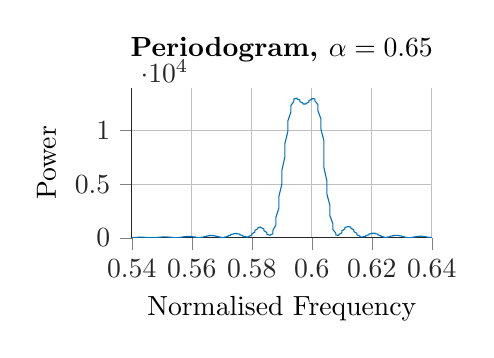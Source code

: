 % This file was created by matlab2tikz v0.4.7 (commit fd1f91e81f99952e85a7de453e57b338734fa875) running on MATLAB 8.4.
% Copyright (c) 2008--2014, Nico Schlömer <nico.schloemer@gmail.com>
% All rights reserved.
% Minimal pgfplots version: 1.3
% 
% The latest updates can be retrieved from
%   http://www.mathworks.com/matlabcentral/fileexchange/22022-matlab2tikz
% where you can also make suggestions and rate matlab2tikz.
% 
%
% defining custom colors
\definecolor{mycolor1}{rgb}{0.0,0.447,0.741}%
%
\begin{tikzpicture}

\begin{axis}[%
width=1.5in,
height=0.75in,
scale only axis,
every outer x axis line/.append style={white!15!black},
every x tick label/.append style={font=\color{white!15!black}},
xmin=0.54,
xmax=0.64,
xlabel={Normalised Frequency},
xmajorgrids,
every outer y axis line/.append style={white!15!black},
every y tick label/.append style={font=\color{white!15!black}},
tick align = outside,
ymin=0,
ymax=14000,
ylabel={Power},
ymajorgrids,
title style={font=\bfseries},
title={Periodogram, $\alpha=0.65$},
axis x line*=bottom,
axis y line*=left
]
\addplot [color=mycolor1,solid,forget plot]
  table[row sep=crcr]{-1	0.467\\
-1.0	0.609\\
-0.999	1.011\\
-0.999	1.614\\
-0.998	2.326\\
-0.998	3.037\\
-0.997	3.641\\
-0.997	4.046\\
-0.996	4.189\\
-0.996	4.049\\
-0.995	3.648\\
-0.995	3.046\\
-0.994	2.334\\
-0.994	1.622\\
-0.993	1.018\\
-0.993	0.612\\
-0.992	0.468\\
-0.992	0.606\\
-0.991	1.007\\
-0.991	1.609\\
-0.99	2.321\\
-0.99	3.034\\
-0.989	3.641\\
-0.989	4.049\\
-0.988	4.196\\
-0.988	4.059\\
-0.987	3.66\\
-0.987	3.059\\
-0.986	2.347\\
-0.986	1.633\\
-0.985	1.025\\
-0.985	0.617\\
-0.984	0.469\\
-0.984	0.605\\
-0.983	1.004\\
-0.983	1.607\\
-0.982	2.32\\
-0.982	3.037\\
-0.981	3.647\\
-0.981	4.059\\
-0.98	4.21\\
-0.98	4.076\\
-0.979	3.679\\
-0.979	3.077\\
-0.979	2.364\\
-0.978	1.647\\
-0.978	1.035\\
-0.977	0.622\\
-0.977	0.471\\
-0.976	0.605\\
-0.976	1.004\\
-0.975	1.607\\
-0.975	2.323\\
-0.974	3.044\\
-0.974	3.659\\
-0.973	4.076\\
-0.973	4.231\\
-0.972	4.1\\
-0.972	3.703\\
-0.971	3.101\\
-0.971	2.385\\
-0.97	1.664\\
-0.97	1.047\\
-0.969	0.629\\
-0.969	0.474\\
-0.968	0.606\\
-0.968	1.005\\
-0.967	1.61\\
-0.967	2.33\\
-0.966	3.056\\
-0.966	3.678\\
-0.965	4.1\\
-0.965	4.259\\
-0.964	4.131\\
-0.964	3.735\\
-0.963	3.13\\
-0.963	2.41\\
-0.962	1.683\\
-0.962	1.061\\
-0.961	0.638\\
-0.961	0.479\\
-0.96	0.608\\
-0.96	1.007\\
-0.959	1.616\\
-0.959	2.341\\
-0.958	3.074\\
-0.958	3.702\\
-0.958	4.131\\
-0.957	4.295\\
-0.957	4.17\\
-0.956	3.773\\
-0.956	3.165\\
-0.955	2.44\\
-0.955	1.706\\
-0.954	1.077\\
-0.954	0.647\\
-0.953	0.484\\
-0.953	0.612\\
-0.952	1.012\\
-0.952	1.625\\
-0.951	2.357\\
-0.951	3.097\\
-0.95	3.734\\
-0.95	4.17\\
-0.949	4.339\\
-0.949	4.216\\
-0.948	3.818\\
-0.948	3.206\\
-0.947	2.474\\
-0.947	1.733\\
-0.946	1.095\\
-0.946	0.658\\
-0.945	0.49\\
-0.945	0.616\\
-0.944	1.018\\
-0.944	1.636\\
-0.943	2.376\\
-0.943	3.126\\
-0.942	3.772\\
-0.942	4.216\\
-0.941	4.391\\
-0.941	4.27\\
-0.94	3.87\\
-0.94	3.253\\
-0.939	2.513\\
-0.939	1.762\\
-0.938	1.115\\
-0.938	0.671\\
-0.938	0.497\\
-0.937	0.622\\
-0.937	1.027\\
-0.936	1.651\\
-0.936	2.4\\
-0.935	3.161\\
-0.935	3.817\\
-0.934	4.271\\
-0.934	4.451\\
-0.933	4.332\\
-0.933	3.93\\
-0.932	3.307\\
-0.932	2.558\\
-0.931	1.796\\
-0.931	1.138\\
-0.93	0.685\\
-0.93	0.506\\
-0.929	0.629\\
-0.929	1.037\\
-0.928	1.669\\
-0.928	2.429\\
-0.927	3.201\\
-0.927	3.87\\
-0.926	4.333\\
-0.926	4.521\\
-0.925	4.403\\
-0.925	3.998\\
-0.924	3.368\\
-0.924	2.608\\
-0.923	1.834\\
-0.923	1.164\\
-0.922	0.701\\
-0.922	0.516\\
-0.921	0.638\\
-0.921	1.05\\
-0.92	1.69\\
-0.92	2.462\\
-0.919	3.249\\
-0.919	3.931\\
-0.918	4.405\\
-0.918	4.599\\
-0.917	4.483\\
-0.917	4.075\\
-0.917	3.436\\
-0.916	2.664\\
-0.916	1.875\\
-0.915	1.192\\
-0.915	0.718\\
-0.914	0.527\\
-0.914	0.648\\
-0.913	1.065\\
-0.913	1.715\\
-0.912	2.501\\
-0.912	3.303\\
-0.911	4.0\\
-0.911	4.487\\
-0.91	4.688\\
-0.91	4.574\\
-0.909	4.161\\
-0.909	3.512\\
-0.908	2.726\\
-0.908	1.922\\
-0.907	1.223\\
-0.907	0.737\\
-0.906	0.539\\
-0.906	0.659\\
-0.905	1.082\\
-0.905	1.744\\
-0.904	2.545\\
-0.904	3.364\\
-0.903	4.078\\
-0.903	4.578\\
-0.902	4.788\\
-0.902	4.675\\
-0.901	4.257\\
-0.901	3.597\\
-0.9	2.795\\
-0.9	1.974\\
-0.899	1.258\\
-0.899	0.759\\
-0.898	0.553\\
-0.898	0.673\\
-0.897	1.102\\
-0.897	1.776\\
-0.896	2.595\\
-0.896	3.434\\
-0.896	4.166\\
-0.895	4.681\\
-0.895	4.899\\
-0.894	4.788\\
-0.894	4.364\\
-0.893	3.691\\
-0.893	2.871\\
-0.892	2.03\\
-0.892	1.297\\
-0.891	0.783\\
-0.891	0.568\\
-0.89	0.687\\
-0.89	1.124\\
-0.889	1.813\\
-0.889	2.651\\
-0.888	3.512\\
-0.888	4.265\\
-0.887	4.796\\
-0.887	5.024\\
-0.886	4.914\\
-0.886	4.483\\
-0.885	3.795\\
-0.885	2.956\\
-0.884	2.093\\
-0.884	1.339\\
-0.883	0.809\\
-0.883	0.586\\
-0.882	0.704\\
-0.882	1.149\\
-0.881	1.855\\
-0.881	2.714\\
-0.88	3.599\\
-0.88	4.374\\
-0.879	4.923\\
-0.879	5.162\\
-0.878	5.053\\
-0.878	4.614\\
-0.877	3.911\\
-0.877	3.05\\
-0.876	2.163\\
-0.876	1.386\\
-0.875	0.838\\
-0.875	0.605\\
-0.875	0.723\\
-0.874	1.178\\
-0.874	1.901\\
-0.873	2.785\\
-0.873	3.696\\
-0.872	4.497\\
-0.872	5.065\\
-0.871	5.315\\
-0.871	5.208\\
-0.87	4.76\\
-0.87	4.038\\
-0.869	3.153\\
-0.869	2.24\\
-0.868	1.437\\
-0.868	0.87\\
-0.867	0.626\\
-0.867	0.745\\
-0.866	1.21\\
-0.866	1.953\\
-0.865	2.864\\
-0.865	3.804\\
-0.864	4.633\\
-0.864	5.223\\
-0.863	5.485\\
-0.863	5.38\\
-0.862	4.921\\
-0.862	4.18\\
-0.861	3.268\\
-0.861	2.324\\
-0.86	1.494\\
-0.86	0.906\\
-0.859	0.65\\
-0.859	0.769\\
-0.858	1.246\\
-0.858	2.012\\
-0.857	2.952\\
-0.857	3.925\\
-0.856	4.784\\
-0.856	5.398\\
-0.855	5.674\\
-0.855	5.57\\
-0.854	5.1\\
-0.854	4.336\\
-0.854	3.394\\
-0.853	2.418\\
-0.853	1.557\\
-0.852	0.945\\
-0.852	0.676\\
-0.851	0.795\\
-0.851	1.286\\
-0.85	2.077\\
-0.85	3.05\\
-0.849	4.059\\
-0.849	4.952\\
-0.848	5.592\\
-0.848	5.883\\
-0.847	5.78\\
-0.847	5.298\\
-0.846	4.509\\
-0.846	3.534\\
-0.845	2.522\\
-0.845	1.627\\
-0.844	0.989\\
-0.844	0.706\\
-0.843	0.825\\
-0.843	1.331\\
-0.842	2.15\\
-0.842	3.159\\
-0.841	4.208\\
-0.841	5.138\\
-0.84	5.808\\
-0.84	6.116\\
-0.839	6.014\\
-0.839	5.517\\
-0.838	4.701\\
-0.838	3.689\\
-0.837	2.637\\
-0.837	1.705\\
-0.836	1.037\\
-0.836	0.739\\
-0.835	0.858\\
-0.835	1.381\\
-0.834	2.231\\
-0.834	3.281\\
-0.833	4.375\\
-0.833	5.346\\
-0.833	6.048\\
-0.832	6.374\\
-0.832	6.274\\
-0.831	5.761\\
-0.831	4.914\\
-0.83	3.862\\
-0.83	2.764\\
-0.829	1.79\\
-0.829	1.091\\
-0.828	0.775\\
-0.828	0.895\\
-0.827	1.437\\
-0.827	2.321\\
-0.826	3.417\\
-0.826	4.56\\
-0.825	5.577\\
-0.825	6.316\\
-0.824	6.662\\
-0.824	6.563\\
-0.823	6.033\\
-0.823	5.152\\
-0.822	4.054\\
-0.822	2.906\\
-0.821	1.886\\
-0.821	1.151\\
-0.82	0.816\\
-0.82	0.937\\
-0.819	1.5\\
-0.819	2.422\\
-0.818	3.569\\
-0.818	4.766\\
-0.817	5.836\\
-0.817	6.614\\
-0.816	6.983\\
-0.816	6.886\\
-0.815	6.336\\
-0.815	5.417\\
-0.814	4.268\\
-0.814	3.065\\
-0.813	1.993\\
-0.813	1.218\\
-0.812	0.862\\
-0.812	0.984\\
-0.812	1.57\\
-0.811	2.536\\
-0.811	3.738\\
-0.81	4.998\\
-0.81	6.124\\
-0.809	6.947\\
-0.809	7.342\\
-0.808	7.246\\
-0.808	6.675\\
-0.807	5.713\\
-0.807	4.507\\
-0.806	3.242\\
-0.806	2.112\\
-0.805	1.293\\
-0.805	0.914\\
-0.804	1.037\\
-0.804	1.649\\
-0.803	2.663\\
-0.803	3.929\\
-0.802	5.257\\
-0.802	6.448\\
-0.801	7.322\\
-0.801	7.744\\
-0.8	7.651\\
-0.8	7.055\\
-0.799	6.045\\
-0.799	4.776\\
-0.798	3.442\\
-0.798	2.247\\
-0.797	1.378\\
-0.797	0.972\\
-0.796	1.096\\
-0.796	1.738\\
-0.795	2.806\\
-0.795	4.143\\
-0.794	5.549\\
-0.794	6.813\\
-0.793	7.743\\
-0.793	8.197\\
-0.792	8.107\\
-0.792	7.483\\
-0.792	6.42\\
-0.791	5.079\\
-0.791	3.666\\
-0.79	2.399\\
-0.79	1.473\\
-0.789	1.037\\
-0.789	1.163\\
-0.788	1.839\\
-0.788	2.968\\
-0.787	4.385\\
-0.787	5.879\\
-0.786	7.224\\
-0.786	8.218\\
-0.785	8.709\\
-0.785	8.621\\
-0.784	7.967\\
-0.784	6.843\\
-0.783	5.422\\
-0.783	3.921\\
-0.782	2.571\\
-0.782	1.582\\
-0.781	1.112\\
-0.781	1.239\\
-0.78	1.953\\
-0.78	3.151\\
-0.779	4.659\\
-0.779	6.252\\
-0.778	7.69\\
-0.778	8.757\\
-0.777	9.29\\
-0.777	9.205\\
-0.776	8.516\\
-0.776	7.324\\
-0.775	5.812\\
-0.775	4.21\\
-0.774	2.766\\
-0.774	1.706\\
-0.773	1.197\\
-0.773	1.326\\
-0.772	2.083\\
-0.772	3.36\\
-0.771	4.971\\
-0.771	6.677\\
-0.771	8.221\\
-0.77	9.371\\
-0.77	9.951\\
-0.769	9.871\\
-0.769	9.142\\
-0.768	7.873\\
-0.768	6.257\\
-0.767	4.541\\
-0.767	2.99\\
-0.766	1.848\\
-0.766	1.295\\
-0.765	1.426\\
-0.765	2.231\\
-0.764	3.598\\
-0.764	5.328\\
-0.763	7.163\\
-0.763	8.829\\
-0.762	10.074\\
-0.762	10.709\\
-0.761	10.635\\
-0.761	9.861\\
-0.76	8.503\\
-0.76	6.768\\
-0.759	4.921\\
-0.759	3.248\\
-0.758	2.011\\
-0.758	1.408\\
-0.757	1.541\\
-0.757	2.402\\
-0.756	3.872\\
-0.756	5.738\\
-0.755	7.722\\
-0.755	9.528\\
-0.754	10.884\\
-0.754	11.582\\
-0.753	11.515\\
-0.753	10.69\\
-0.752	9.231\\
-0.752	7.359\\
-0.751	5.362\\
-0.751	3.548\\
-0.75	2.201\\
-0.75	1.539\\
-0.75	1.674\\
-0.749	2.6\\
-0.749	4.189\\
-0.748	6.212\\
-0.748	8.369\\
-0.747	10.338\\
-0.747	11.822\\
-0.746	12.595\\
-0.746	12.537\\
-0.745	11.654\\
-0.745	10.078\\
-0.744	8.048\\
-0.744	5.875\\
-0.743	3.897\\
-0.743	2.423\\
-0.742	1.692\\
-0.742	1.829\\
-0.741	2.83\\
-0.741	4.558\\
-0.74	6.764\\
-0.74	9.123\\
-0.739	11.283\\
-0.739	12.918\\
-0.738	13.779\\
-0.738	13.733\\
-0.737	12.783\\
-0.737	11.071\\
-0.736	8.856\\
-0.736	6.479\\
-0.735	4.308\\
-0.735	2.685\\
-0.734	1.873\\
-0.734	2.012\\
-0.733	3.1\\
-0.733	4.991\\
-0.732	7.413\\
-0.732	10.01\\
-0.731	12.395\\
-0.731	14.209\\
-0.73	15.175\\
-0.73	15.144\\
-0.729	14.117\\
-0.729	12.245\\
-0.729	9.813\\
-0.728	7.195\\
-0.728	4.797\\
-0.727	2.997\\
-0.727	2.088\\
-0.726	2.229\\
-0.726	3.42\\
-0.725	5.504\\
-0.725	8.181\\
-0.724	11.061\\
-0.724	13.714\\
-0.723	15.742\\
-0.723	16.836\\
-0.722	16.825\\
-0.722	15.707\\
-0.721	13.647\\
-0.721	10.958\\
-0.72	8.053\\
-0.72	5.384\\
-0.719	3.373\\
-0.719	2.347\\
-0.718	2.488\\
-0.718	3.802\\
-0.717	6.116\\
-0.717	9.1\\
-0.716	12.32\\
-0.716	15.297\\
-0.715	17.584\\
-0.715	18.833\\
-0.714	18.85\\
-0.714	17.626\\
-0.713	15.341\\
-0.713	12.344\\
-0.712	9.094\\
-0.712	6.097\\
-0.711	3.83\\
-0.711	2.662\\
-0.71	2.803\\
-0.71	4.264\\
-0.709	6.856\\
-0.709	10.213\\
-0.708	13.846\\
-0.708	17.218\\
-0.708	19.824\\
-0.707	21.265\\
-0.707	21.319\\
-0.706	19.969\\
-0.706	17.415\\
-0.705	14.043\\
-0.705	10.373\\
-0.704	6.976\\
-0.704	4.394\\
-0.703	3.051\\
-0.703	3.189\\
-0.702	4.829\\
-0.702	7.762\\
-0.701	11.576\\
-0.701	15.72\\
-0.7	19.582\\
-0.7	22.583\\
-0.699	24.268\\
-0.699	24.373\\
-0.698	22.874\\
-0.698	19.99\\
-0.697	16.158\\
-0.697	11.969\\
-0.696	8.076\\
-0.696	5.101\\
-0.695	3.538\\
-0.695	3.67\\
-0.694	5.531\\
-0.694	8.886\\
-0.693	13.272\\
-0.693	18.056\\
-0.692	22.536\\
-0.692	26.04\\
-0.691	28.037\\
-0.691	28.215\\
-0.69	26.535\\
-0.69	23.244\\
-0.689	18.838\\
-0.689	13.996\\
-0.688	9.477\\
-0.688	6.005\\
-0.688	4.159\\
-0.687	4.28\\
-0.687	6.417\\
-0.686	10.308\\
-0.686	15.421\\
-0.685	21.023\\
-0.685	26.296\\
-0.684	30.451\\
-0.684	32.859\\
-0.683	33.143\\
-0.683	31.245\\
-0.682	27.44\\
-0.682	22.304\\
-0.681	16.628\\
-0.681	11.302\\
-0.68	7.186\\
-0.68	4.969\\
-0.679	5.07\\
-0.679	7.558\\
-0.678	12.141\\
-0.678	18.199\\
-0.677	24.872\\
-0.677	31.188\\
-0.676	36.208\\
-0.676	39.17\\
-0.675	39.612\\
-0.675	37.446\\
-0.674	32.985\\
-0.674	26.901\\
-0.673	20.131\\
-0.673	13.742\\
-0.672	8.769\\
-0.672	6.054\\
-0.671	6.117\\
-0.671	9.064\\
-0.67	14.562\\
-0.67	21.881\\
-0.669	29.992\\
-0.669	37.722\\
-0.668	43.924\\
-0.668	47.66\\
-0.667	48.346\\
-0.667	45.851\\
-0.667	40.529\\
-0.666	33.181\\
-0.666	24.94\\
-0.665	17.108\\
-0.665	10.96\\
-0.664	7.552\\
-0.664	7.547\\
-0.663	11.108\\
-0.663	17.855\\
-0.662	26.91\\
-0.662	37.02\\
-0.661	46.731\\
-0.661	54.612\\
-0.66	59.473\\
-0.66	60.554\\
-0.659	57.652\\
-0.659	51.175\\
-0.658	42.09\\
-0.658	31.801\\
-0.657	21.937\\
-0.657	14.119\\
-0.656	9.704\\
-0.656	9.575\\
-0.655	13.983\\
-0.655	22.497\\
-0.654	34.043\\
-0.654	47.046\\
-0.653	59.66\\
-0.653	70.039\\
-0.652	76.621\\
-0.652	78.376\\
-0.651	74.983\\
-0.651	66.905\\
-0.65	55.342\\
-0.65	42.079\\
-0.649	29.225\\
-0.649	18.911\\
-0.648	12.958\\
-0.648	12.587\\
-0.647	18.213\\
-0.647	29.35\\
-0.646	44.649\\
-0.646	62.076\\
-0.646	79.194\\
-0.645	93.524\\
-0.645	102.921\\
-0.644	105.916\\
-0.644	101.972\\
-0.643	91.6\\
-0.643	76.327\\
-0.642	58.505\\
-0.642	40.983\\
-0.641	26.697\\
-0.641	18.218\\
-0.64	17.349\\
-0.64	24.812\\
-0.639	40.087\\
-0.639	61.443\\
-0.638	86.14\\
-0.638	110.807\\
-0.637	131.927\\
-0.637	146.367\\
-0.636	151.883\\
-0.636	147.497\\
-0.635	133.721\\
-0.635	112.546\\
-0.634	87.217\\
-0.634	61.802\\
-0.633	40.614\\
-0.633	27.568\\
-0.632	25.556\\
-0.632	35.958\\
-0.631	58.343\\
-0.631	90.439\\
-0.63	128.369\\
-0.63	167.159\\
-0.629	201.425\\
-0.629	226.178\\
-0.628	237.605\\
-0.628	233.727\\
-0.627	214.816\\
-0.627	183.499\\
-0.626	144.518\\
-0.626	104.143\\
-0.625	69.335\\
-0.625	46.734\\
-0.625	41.631\\
-0.624	57.08\\
-0.624	93.274\\
-0.623	147.308\\
-0.623	213.393\\
-0.622	283.513\\
-0.622	348.464\\
-0.621	399.157\\
-0.621	427.995\\
-0.62	430.151\\
-0.62	404.534\\
-0.619	354.289\\
-0.619	286.713\\
-0.618	212.563\\
-0.618	144.783\\
-0.617	96.821\\
-0.617	80.697\\
-0.616	105.113\\
-0.616	173.857\\
-0.615	284.755\\
-0.615	429.371\\
-0.614	593.571\\
-0.614	758.949\\
-0.613	905.01\\
-0.613	1011.896\\
-0.612	1063.335\\
-0.612	1049.468\\
-0.611	969.169\\
-0.611	831.517\\
-0.61	656.177\\
-0.61	472.527\\
-0.609	317.55\\
-0.609	232.627\\
-0.608	259.541\\
-0.608	436.084\\
-0.607	791.752\\
-0.607	1344.015\\
-0.606	2095.623\\
-0.606	3033.292\\
-0.605	4127.989\\
-0.605	5336.86\\
-0.604	6606.636\\
-0.604	7878.228\\
-0.604	9092.012\\
-0.603	10193.284\\
-0.603	11137.273\\
-0.602	11893.175\\
-0.602	12446.744\\
-0.601	12801.153\\
-0.601	12976.006\\
-0.6	13004.606\\
-0.6	12929.761\\
-0.599	12798.608\\
-0.599	12657.009\\
-0.598	12544.156\\
-0.598	12487.997\\
-0.597	12501.977\\
-0.597	12583.482\\
-0.596	12714.147\\
-0.596	12861.998\\
-0.595	12985.181\\
-0.595	13036.859\\
-0.594	12970.728\\
-0.594	12746.53\\
-0.593	12334.947\\
-0.593	11721.346\\
-0.592	10907.956\\
-0.592	9914.258\\
-0.591	8775.553\\
-0.591	7539.892\\
-0.59	6263.713\\
-0.59	5006.67\\
-0.589	3826.231\\
-0.589	2772.603\\
-0.588	1884.525\\
-0.588	1186.332\\
-0.587	686.556\\
-0.587	378.142\\
-0.586	240.188\\
-0.586	240.951\\
-0.585	341.727\\
-0.585	501.152\\
-0.584	679.432\\
-0.584	842.068\\
-0.583	962.682\\
-0.583	1024.738\\
-0.583	1022.023\\
-0.582	957.954\\
-0.582	843.874\\
-0.581	696.634\\
-0.581	535.778\\
-0.58	380.73\\
-0.58	248.277\\
-0.579	150.662\\
-0.579	94.437\\
-0.578	80.16\\
-0.578	102.894\\
-0.577	153.379\\
-0.577	219.657\\
-0.576	288.909\\
-0.576	349.251\\
-0.575	391.241\\
-0.575	408.939\\
-0.574	400.409\\
-0.574	367.636\\
-0.573	315.92\\
-0.573	252.869\\
-0.572	187.154\\
-0.572	127.211\\
-0.571	80.08\\
-0.571	50.519\\
-0.57	40.497\\
-0.57	49.12\\
-0.569	72.953\\
-0.569	106.681\\
-0.568	143.984\\
-0.568	178.505\\
-0.567	204.743\\
-0.567	218.787\\
-0.566	218.76\\
-0.566	204.961\\
-0.565	179.684\\
-0.565	146.759\\
-0.564	110.916\\
-0.564	77.046\\
-0.563	49.485\\
-0.563	31.425\\
-0.562	24.517\\
-0.562	28.717\\
-0.562	42.388\\
-0.561	62.623\\
-0.561	85.733\\
-0.56	107.826\\
-0.56	125.377\\
-0.559	135.722\\
-0.559	137.399\\
-0.558	130.302\\
-0.558	115.622\\
-0.557	95.612\\
-0.557	73.203\\
-0.556	51.548\\
-0.556	33.544\\
-0.555	21.425\\
-0.555	16.464\\
-0.554	18.833\\
-0.554	27.626\\
-0.553	41.042\\
-0.553	56.688\\
-0.552	71.956\\
-0.552	84.416\\
-0.551	92.163\\
-0.551	94.074\\
-0.55	89.942\\
-0.55	80.464\\
-0.549	67.103\\
-0.549	51.837\\
-0.548	36.853\\
-0.548	24.209\\
-0.547	15.54\\
-0.547	11.833\\
-0.546	13.304\\
-0.546	19.402\\
-0.545	28.914\\
-0.545	40.171\\
-0.544	51.315\\
-0.544	60.577\\
-0.543	66.537\\
-0.543	68.318\\
-0.542	65.7\\
-0.542	59.126\\
-0.542	49.614\\
-0.541	38.582\\
-0.541	27.627\\
-0.54	18.281\\
-0.54	11.788\\
-0.539	8.923\\
-0.539	9.902\\
-0.538	14.362\\
-0.538	21.437\\
-0.537	29.905\\
-0.537	38.376\\
-0.536	45.511\\
-0.536	50.213\\
-0.535	51.786\\
-0.535	50.023\\
-0.534	45.222\\
-0.534	38.128\\
-0.533	29.803\\
-0.533	21.462\\
-0.532	14.287\\
-0.532	9.25\\
-0.531	6.976\\
-0.531	7.661\\
-0.53	11.055\\
-0.53	16.512\\
-0.529	23.099\\
-0.529	29.744\\
-0.528	35.398\\
-0.528	39.19\\
-0.527	40.557\\
-0.527	39.313\\
-0.526	35.668\\
-0.526	30.188\\
-0.525	23.695\\
-0.525	17.144\\
-0.524	11.47\\
-0.524	7.454\\
-0.523	5.608\\
-0.523	6.107\\
-0.522	8.77\\
-0.522	13.1\\
-0.521	18.363\\
-0.521	23.707\\
-0.521	28.289\\
-0.52	31.407\\
-0.52	32.592\\
-0.519	31.681\\
-0.519	28.828\\
-0.518	24.475\\
-0.518	19.278\\
-0.517	14.003\\
-0.517	9.41\\
-0.516	6.137\\
-0.516	4.611\\
-0.515	4.986\\
-0.515	7.127\\
-0.514	10.642\\
-0.514	14.938\\
-0.513	19.323\\
-0.513	23.109\\
-0.512	25.712\\
-0.512	26.743\\
-0.511	26.056\\
-0.511	23.768\\
-0.51	20.232\\
-0.51	15.983\\
-0.509	11.65\\
-0.509	7.859\\
-0.508	5.143\\
-0.508	3.861\\
-0.507	4.15\\
-0.507	5.908\\
-0.506	8.814\\
-0.506	12.383\\
-0.505	16.043\\
-0.505	19.22\\
-0.504	21.425\\
-0.504	22.325\\
-0.503	21.795\\
-0.503	19.922\\
-0.502	16.997\\
-0.502	13.462\\
-0.501	9.841\\
-0.501	6.662\\
-0.5	4.374\\
-0.5	3.284\\
-0.5	3.512\\
-0.499	4.978\\
-0.499	7.419\\
-0.498	10.429\\
-0.498	13.528\\
-0.497	16.229\\
-0.497	18.118\\
-0.496	18.91\\
-0.496	18.491\\
-0.495	16.933\\
-0.495	14.475\\
-0.494	11.491\\
-0.494	8.423\\
-0.493	5.721\\
-0.493	3.768\\
-0.492	2.829\\
-0.492	3.012\\
-0.491	4.253\\
-0.491	6.331\\
-0.49	8.903\\
-0.49	11.558\\
-0.489	13.882\\
-0.489	15.517\\
-0.488	16.218\\
-0.488	15.881\\
-0.487	14.565\\
-0.487	12.473\\
-0.486	9.921\\
-0.486	7.291\\
-0.485	4.966\\
-0.485	3.281\\
-0.484	2.466\\
-0.484	2.615\\
-0.483	3.678\\
-0.483	5.467\\
-0.482	7.688\\
-0.482	9.988\\
-0.481	12.007\\
-0.481	13.436\\
-0.48	14.058\\
-0.48	13.784\\
-0.479	12.659\\
-0.479	10.857\\
-0.479	8.652\\
-0.478	6.372\\
-0.478	4.353\\
-0.477	2.885\\
-0.477	2.17\\
-0.476	2.293\\
-0.476	3.214\\
-0.475	4.77\\
-0.475	6.706\\
-0.474	8.717\\
-0.474	10.487\\
-0.473	11.746\\
-0.473	12.302\\
-0.472	12.075\\
-0.472	11.103\\
-0.471	9.536\\
-0.471	7.612\\
-0.47	5.618\\
-0.47	3.848\\
-0.469	2.557\\
-0.469	1.926\\
-0.468	2.03\\
-0.468	2.834\\
-0.467	4.199\\
-0.467	5.902\\
-0.466	7.674\\
-0.466	9.238\\
-0.465	10.355\\
-0.465	10.855\\
-0.464	10.665\\
-0.464	9.817\\
-0.463	8.442\\
-0.463	6.749\\
-0.462	4.99\\
-0.462	3.427\\
-0.461	2.284\\
-0.461	1.722\\
-0.46	1.811\\
-0.46	2.519\\
-0.459	3.727\\
-0.459	5.236\\
-0.458	6.809\\
-0.458	8.2\\
-0.458	9.197\\
-0.457	9.649\\
-0.457	9.488\\
-0.456	8.742\\
-0.456	7.526\\
-0.455	6.025\\
-0.455	4.463\\
-0.454	3.072\\
-0.454	2.054\\
-0.453	1.551\\
-0.453	1.627\\
-0.452	2.256\\
-0.452	3.331\\
-0.451	4.678\\
-0.451	6.083\\
-0.45	7.329\\
-0.45	8.225\\
-0.449	8.634\\
-0.449	8.496\\
-0.448	7.835\\
-0.448	6.753\\
-0.447	5.413\\
-0.447	4.017\\
-0.446	2.771\\
-0.446	1.858\\
-0.445	1.405\\
-0.445	1.471\\
-0.444	2.034\\
-0.444	2.997\\
-0.443	4.206\\
-0.443	5.469\\
-0.442	6.591\\
-0.442	7.4\\
-0.441	7.772\\
-0.441	7.653\\
-0.44	7.063\\
-0.44	6.093\\
-0.439	4.89\\
-0.439	3.635\\
-0.438	2.513\\
-0.438	1.69\\
-0.438	1.28\\
-0.437	1.338\\
-0.437	1.844\\
-0.436	2.712\\
-0.436	3.803\\
-0.435	4.945\\
-0.435	5.961\\
-0.434	6.694\\
-0.434	7.035\\
-0.433	6.931\\
-0.433	6.402\\
-0.432	5.527\\
-0.432	4.441\\
-0.431	3.306\\
-0.431	2.291\\
-0.43	1.544\\
-0.43	1.172\\
-0.429	1.223\\
-0.429	1.681\\
-0.428	2.468\\
-0.428	3.458\\
-0.427	4.495\\
-0.427	5.418\\
-0.426	6.087\\
-0.426	6.399\\
-0.425	6.308\\
-0.425	5.83\\
-0.424	5.038\\
-0.424	4.052\\
-0.423	3.021\\
-0.423	2.098\\
-0.422	1.418\\
-0.422	1.079\\
-0.421	1.124\\
-0.421	1.54\\
-0.42	2.257\\
-0.42	3.159\\
-0.419	4.105\\
-0.419	4.948\\
-0.418	5.56\\
-0.418	5.847\\
-0.417	5.767\\
-0.417	5.333\\
-0.417	4.612\\
-0.416	3.713\\
-0.416	2.772\\
-0.415	1.929\\
-0.415	1.307\\
-0.414	0.997\\
-0.414	1.038\\
-0.413	1.418\\
-0.413	2.073\\
-0.412	2.898\\
-0.412	3.765\\
-0.411	4.539\\
-0.411	5.101\\
-0.41	5.366\\
-0.41	5.294\\
-0.409	4.898\\
-0.409	4.239\\
-0.408	3.416\\
-0.408	2.554\\
-0.407	1.78\\
-0.407	1.21\\
-0.406	0.924\\
-0.406	0.962\\
-0.405	1.31\\
-0.405	1.912\\
-0.404	2.671\\
-0.404	3.468\\
-0.403	4.18\\
-0.403	4.698\\
-0.402	4.943\\
-0.402	4.879\\
-0.401	4.517\\
-0.401	3.911\\
-0.4	3.154\\
-0.4	2.361\\
-0.399	1.649\\
-0.399	1.124\\
-0.398	0.861\\
-0.398	0.895\\
-0.397	1.216\\
-0.397	1.77\\
-0.396	2.47\\
-0.396	3.206\\
-0.396	3.864\\
-0.395	4.343\\
-0.395	4.571\\
-0.394	4.513\\
-0.394	4.179\\
-0.393	3.621\\
-0.393	2.923\\
-0.392	2.19\\
-0.392	1.533\\
-0.391	1.047\\
-0.391	0.804\\
-0.39	0.835\\
-0.39	1.132\\
-0.389	1.645\\
-0.389	2.293\\
-0.388	2.975\\
-0.388	3.584\\
-0.387	4.029\\
-0.387	4.241\\
-0.386	4.188\\
-0.386	3.88\\
-0.385	3.363\\
-0.385	2.717\\
-0.384	2.039\\
-0.384	1.429\\
-0.383	0.979\\
-0.383	0.753\\
-0.382	0.782\\
-0.382	1.058\\
-0.381	1.534\\
-0.381	2.136\\
-0.38	2.769\\
-0.38	3.336\\
-0.379	3.749\\
-0.379	3.947\\
-0.378	3.899\\
-0.378	3.613\\
-0.377	3.134\\
-0.377	2.533\\
-0.376	1.903\\
-0.376	1.336\\
-0.375	0.918\\
-0.375	0.708\\
-0.375	0.735\\
-0.374	0.992\\
-0.374	1.435\\
-0.373	1.996\\
-0.373	2.586\\
-0.372	3.114\\
-0.372	3.5\\
-0.371	3.684\\
-0.371	3.64\\
-0.37	3.374\\
-0.37	2.928\\
-0.369	2.369\\
-0.369	1.781\\
-0.368	1.253\\
-0.368	0.863\\
-0.367	0.667\\
-0.367	0.693\\
-0.366	0.932\\
-0.366	1.347\\
-0.365	1.87\\
-0.365	2.422\\
-0.364	2.915\\
-0.364	3.276\\
-0.363	3.449\\
-0.363	3.408\\
-0.362	3.16\\
-0.362	2.743\\
-0.361	2.221\\
-0.361	1.672\\
-0.36	1.178\\
-0.36	0.813\\
-0.359	0.63\\
-0.359	0.654\\
-0.358	0.879\\
-0.358	1.267\\
-0.357	1.758\\
-0.357	2.274\\
-0.356	2.737\\
-0.356	3.075\\
-0.355	3.237\\
-0.355	3.199\\
-0.354	2.967\\
-0.354	2.577\\
-0.354	2.087\\
-0.353	1.573\\
-0.353	1.11\\
-0.352	0.768\\
-0.352	0.597\\
-0.351	0.62\\
-0.351	0.831\\
-0.35	1.196\\
-0.35	1.656\\
-0.349	2.141\\
-0.349	2.576\\
-0.348	2.894\\
-0.348	3.046\\
-0.347	3.011\\
-0.347	2.793\\
-0.346	2.426\\
-0.346	1.966\\
-0.345	1.483\\
-0.345	1.048\\
-0.344	0.727\\
-0.344	0.567\\
-0.343	0.589\\
-0.343	0.788\\
-0.342	1.131\\
-0.342	1.565\\
-0.341	2.021\\
-0.341	2.43\\
-0.34	2.73\\
-0.34	2.873\\
-0.339	2.84\\
-0.339	2.635\\
-0.338	2.29\\
-0.338	1.857\\
-0.337	1.401\\
-0.337	0.992\\
-0.336	0.69\\
-0.336	0.539\\
-0.335	0.56\\
-0.335	0.748\\
-0.334	1.072\\
-0.334	1.482\\
-0.333	1.912\\
-0.333	2.299\\
-0.333	2.581\\
-0.332	2.716\\
-0.332	2.685\\
-0.331	2.491\\
-0.331	2.165\\
-0.33	1.757\\
-0.33	1.327\\
-0.329	0.941\\
-0.329	0.656\\
-0.328	0.514\\
-0.328	0.535\\
-0.327	0.713\\
-0.327	1.019\\
-0.326	1.406\\
-0.326	1.814\\
-0.325	2.179\\
-0.325	2.446\\
-0.324	2.574\\
-0.324	2.544\\
-0.323	2.361\\
-0.323	2.052\\
-0.322	1.666\\
-0.322	1.26\\
-0.321	0.895\\
-0.321	0.625\\
-0.32	0.491\\
-0.32	0.511\\
-0.319	0.68\\
-0.319	0.971\\
-0.318	1.337\\
-0.318	1.724\\
-0.317	2.069\\
-0.317	2.322\\
-0.316	2.443\\
-0.316	2.415\\
-0.315	2.241\\
-0.315	1.949\\
-0.314	1.583\\
-0.314	1.198\\
-0.313	0.852\\
-0.313	0.597\\
-0.312	0.47\\
-0.312	0.49\\
-0.312	0.65\\
-0.311	0.926\\
-0.311	1.275\\
-0.31	1.641\\
-0.31	1.97\\
-0.309	2.21\\
-0.309	2.325\\
-0.308	2.297\\
-0.308	2.132\\
-0.307	1.854\\
-0.307	1.506\\
-0.306	1.141\\
-0.306	0.813\\
-0.305	0.571\\
-0.305	0.451\\
-0.304	0.47\\
-0.304	0.623\\
-0.303	0.886\\
-0.303	1.218\\
-0.302	1.566\\
-0.302	1.879\\
-0.301	2.107\\
-0.301	2.216\\
-0.3	2.189\\
-0.3	2.032\\
-0.299	1.768\\
-0.299	1.436\\
-0.298	1.089\\
-0.298	0.777\\
-0.297	0.547\\
-0.297	0.433\\
-0.296	0.452\\
-0.296	0.598\\
-0.295	0.849\\
-0.295	1.165\\
-0.294	1.497\\
-0.294	1.795\\
-0.293	2.012\\
-0.293	2.116\\
-0.292	2.09\\
-0.292	1.94\\
-0.292	1.688\\
-0.291	1.372\\
-0.291	1.041\\
-0.29	0.743\\
-0.29	0.525\\
-0.289	0.417\\
-0.289	0.435\\
-0.288	0.575\\
-0.288	0.815\\
-0.287	1.117\\
-0.287	1.434\\
-0.286	1.718\\
-0.286	1.925\\
-0.285	2.024\\
-0.285	1.999\\
-0.284	1.855\\
-0.284	1.614\\
-0.283	1.313\\
-0.283	0.996\\
-0.282	0.713\\
-0.282	0.504\\
-0.281	0.402\\
-0.281	0.42\\
-0.28	0.554\\
-0.28	0.784\\
-0.279	1.073\\
-0.279	1.376\\
-0.278	1.648\\
-0.278	1.845\\
-0.277	1.939\\
-0.277	1.915\\
-0.276	1.777\\
-0.276	1.547\\
-0.275	1.258\\
-0.275	0.955\\
-0.274	0.684\\
-0.274	0.485\\
-0.273	0.388\\
-0.273	0.406\\
-0.272	0.535\\
-0.272	0.755\\
-0.271	1.032\\
-0.271	1.323\\
-0.271	1.583\\
-0.27	1.772\\
-0.27	1.861\\
-0.269	1.838\\
-0.269	1.705\\
-0.268	1.484\\
-0.268	1.207\\
-0.267	0.917\\
-0.267	0.658\\
-0.266	0.468\\
-0.266	0.375\\
-0.265	0.392\\
-0.265	0.517\\
-0.264	0.729\\
-0.264	0.995\\
-0.263	1.274\\
-0.263	1.523\\
-0.262	1.704\\
-0.262	1.789\\
-0.261	1.766\\
-0.261	1.639\\
-0.26	1.426\\
-0.26	1.161\\
-0.259	0.882\\
-0.259	0.634\\
-0.258	0.451\\
-0.258	0.363\\
-0.257	0.38\\
-0.257	0.501\\
-0.256	0.705\\
-0.256	0.96\\
-0.255	1.228\\
-0.255	1.467\\
-0.254	1.641\\
-0.254	1.723\\
-0.253	1.7\\
-0.253	1.577\\
-0.252	1.373\\
-0.252	1.117\\
-0.251	0.85\\
-0.251	0.611\\
-0.25	0.436\\
-0.25	0.352\\
-0.25	0.369\\
-0.249	0.486\\
-0.249	0.682\\
-0.248	0.928\\
-0.248	1.186\\
-0.247	1.416\\
-0.247	1.583\\
-0.246	1.661\\
-0.246	1.639\\
-0.245	1.52\\
-0.245	1.323\\
-0.244	1.077\\
-0.244	0.82\\
-0.243	0.59\\
-0.243	0.422\\
-0.242	0.341\\
-0.242	0.359\\
-0.241	0.472\\
-0.241	0.661\\
-0.24	0.899\\
-0.24	1.147\\
-0.239	1.369\\
-0.239	1.529\\
-0.238	1.604\\
-0.238	1.582\\
-0.237	1.468\\
-0.237	1.277\\
-0.236	1.04\\
-0.236	0.791\\
-0.235	0.57\\
-0.235	0.409\\
-0.234	0.332\\
-0.234	0.349\\
-0.233	0.459\\
-0.233	0.642\\
-0.232	0.872\\
-0.232	1.112\\
-0.231	1.325\\
-0.231	1.479\\
-0.23	1.551\\
-0.23	1.53\\
-0.229	1.418\\
-0.229	1.234\\
-0.229	1.005\\
-0.228	0.765\\
-0.228	0.552\\
-0.227	0.397\\
-0.227	0.323\\
-0.226	0.34\\
-0.226	0.447\\
-0.225	0.625\\
-0.225	0.846\\
-0.224	1.078\\
-0.224	1.284\\
-0.223	1.433\\
-0.223	1.502\\
-0.222	1.481\\
-0.222	1.373\\
-0.221	1.194\\
-0.221	0.972\\
-0.22	0.741\\
-0.22	0.535\\
-0.219	0.385\\
-0.219	0.314\\
-0.218	0.332\\
-0.218	0.436\\
-0.217	0.608\\
-0.217	0.823\\
-0.216	1.048\\
-0.216	1.247\\
-0.215	1.39\\
-0.215	1.457\\
-0.214	1.436\\
-0.214	1.33\\
-0.213	1.157\\
-0.213	0.942\\
-0.212	0.718\\
-0.212	0.519\\
-0.211	0.375\\
-0.211	0.307\\
-0.21	0.325\\
-0.21	0.425\\
-0.209	0.593\\
-0.209	0.802\\
-0.208	1.019\\
-0.208	1.212\\
-0.208	1.351\\
-0.207	1.415\\
-0.207	1.394\\
-0.206	1.291\\
-0.206	1.123\\
-0.205	0.914\\
-0.205	0.697\\
-0.204	0.504\\
-0.204	0.365\\
-0.203	0.299\\
-0.203	0.317\\
-0.202	0.416\\
-0.202	0.579\\
-0.201	0.782\\
-0.201	0.993\\
-0.2	1.18\\
-0.2	1.314\\
-0.199	1.375\\
-0.199	1.354\\
-0.198	1.254\\
-0.198	1.091\\
-0.197	0.888\\
-0.197	0.677\\
-0.196	0.49\\
-0.196	0.356\\
-0.195	0.293\\
-0.195	0.311\\
-0.194	0.407\\
-0.194	0.566\\
-0.193	0.763\\
-0.193	0.968\\
-0.192	1.15\\
-0.192	1.28\\
-0.191	1.339\\
-0.191	1.318\\
-0.19	1.22\\
-0.19	1.061\\
-0.189	0.864\\
-0.189	0.659\\
-0.188	0.478\\
-0.188	0.347\\
-0.188	0.286\\
-0.187	0.305\\
-0.187	0.399\\
-0.186	0.554\\
-0.186	0.746\\
-0.185	0.945\\
-0.185	1.122\\
-0.184	1.248\\
-0.184	1.305\\
-0.183	1.284\\
-0.183	1.188\\
-0.182	1.033\\
-0.182	0.841\\
-0.181	0.642\\
-0.181	0.465\\
-0.18	0.339\\
-0.18	0.281\\
-0.179	0.299\\
-0.179	0.392\\
-0.178	0.543\\
-0.178	0.73\\
-0.177	0.925\\
-0.177	1.096\\
-0.176	1.219\\
-0.176	1.273\\
-0.175	1.252\\
-0.175	1.159\\
-0.174	1.007\\
-0.174	0.82\\
-0.173	0.626\\
-0.173	0.454\\
-0.172	0.331\\
-0.172	0.275\\
-0.171	0.294\\
-0.171	0.385\\
-0.17	0.533\\
-0.17	0.716\\
-0.169	0.905\\
-0.169	1.072\\
-0.168	1.191\\
-0.168	1.244\\
-0.167	1.223\\
-0.167	1.131\\
-0.167	0.983\\
-0.166	0.8\\
-0.166	0.611\\
-0.165	0.444\\
-0.165	0.324\\
-0.164	0.27\\
-0.164	0.289\\
-0.163	0.378\\
-0.163	0.523\\
-0.162	0.702\\
-0.162	0.887\\
-0.161	1.05\\
-0.161	1.166\\
-0.16	1.217\\
-0.16	1.196\\
-0.159	1.106\\
-0.159	0.96\\
-0.158	0.781\\
-0.158	0.596\\
-0.157	0.434\\
-0.157	0.318\\
-0.156	0.265\\
-0.156	0.285\\
-0.155	0.373\\
-0.155	0.515\\
-0.154	0.69\\
-0.154	0.871\\
-0.153	1.03\\
-0.153	1.142\\
-0.152	1.192\\
-0.152	1.171\\
-0.151	1.082\\
-0.151	0.939\\
-0.15	0.764\\
-0.15	0.583\\
-0.149	0.425\\
-0.149	0.311\\
-0.148	0.261\\
-0.148	0.281\\
-0.147	0.367\\
-0.147	0.507\\
-0.146	0.678\\
-0.146	0.855\\
-0.146	1.011\\
-0.145	1.121\\
-0.145	1.169\\
-0.144	1.147\\
-0.144	1.06\\
-0.143	0.919\\
-0.143	0.748\\
-0.142	0.571\\
-0.142	0.416\\
-0.141	0.306\\
-0.141	0.257\\
-0.14	0.277\\
-0.14	0.362\\
-0.139	0.5\\
-0.139	0.668\\
-0.138	0.841\\
-0.138	0.993\\
-0.137	1.101\\
-0.137	1.147\\
-0.136	1.125\\
-0.136	1.039\\
-0.135	0.901\\
-0.135	0.733\\
-0.134	0.56\\
-0.134	0.408\\
-0.133	0.3\\
-0.133	0.253\\
-0.132	0.274\\
-0.132	0.358\\
-0.131	0.493\\
-0.131	0.658\\
-0.13	0.829\\
-0.13	0.977\\
-0.129	1.082\\
-0.129	1.127\\
-0.128	1.105\\
-0.128	1.02\\
-0.127	0.884\\
-0.127	0.719\\
-0.126	0.549\\
-0.126	0.4\\
-0.125	0.295\\
-0.125	0.25\\
-0.125	0.27\\
-0.124	0.354\\
-0.124	0.487\\
-0.123	0.65\\
-0.123	0.817\\
-0.122	0.963\\
-0.122	1.065\\
-0.121	1.109\\
-0.121	1.087\\
-0.12	1.002\\
-0.12	0.869\\
-0.119	0.706\\
-0.119	0.539\\
-0.118	0.393\\
-0.118	0.291\\
-0.117	0.247\\
-0.117	0.268\\
-0.116	0.35\\
-0.116	0.482\\
-0.115	0.642\\
-0.115	0.806\\
-0.114	0.949\\
-0.114	1.05\\
-0.113	1.092\\
-0.113	1.07\\
-0.112	0.986\\
-0.112	0.854\\
-0.111	0.694\\
-0.111	0.53\\
-0.11	0.387\\
-0.11	0.286\\
-0.109	0.244\\
-0.109	0.265\\
-0.108	0.347\\
-0.108	0.477\\
-0.107	0.635\\
-0.107	0.796\\
-0.106	0.937\\
-0.106	1.036\\
-0.105	1.076\\
-0.105	1.054\\
-0.104	0.971\\
-0.104	0.841\\
-0.104	0.683\\
-0.103	0.521\\
-0.103	0.381\\
-0.102	0.282\\
-0.102	0.241\\
-0.101	0.263\\
-0.101	0.344\\
-0.1	0.473\\
-0.1	0.628\\
-0.099	0.788\\
-0.099	0.926\\
-0.098	1.023\\
-0.098	1.062\\
-0.097	1.039\\
-0.097	0.957\\
-0.096	0.828\\
-0.096	0.673\\
-0.095	0.513\\
-0.095	0.375\\
-0.094	0.279\\
-0.094	0.238\\
-0.093	0.261\\
-0.093	0.342\\
-0.092	0.469\\
-0.092	0.623\\
-0.091	0.78\\
-0.091	0.916\\
-0.09	1.011\\
-0.09	1.05\\
-0.089	1.026\\
-0.089	0.945\\
-0.088	0.817\\
-0.088	0.663\\
-0.087	0.506\\
-0.087	0.37\\
-0.086	0.275\\
-0.086	0.236\\
-0.085	0.259\\
-0.085	0.339\\
-0.084	0.466\\
-0.084	0.618\\
-0.083	0.773\\
-0.083	0.907\\
-0.083	1.0\\
-0.082	1.038\\
-0.082	1.014\\
-0.081	0.933\\
-0.081	0.807\\
-0.08	0.654\\
-0.08	0.499\\
-0.079	0.365\\
-0.079	0.272\\
-0.078	0.234\\
-0.078	0.257\\
-0.077	0.338\\
-0.077	0.463\\
-0.076	0.614\\
-0.076	0.767\\
-0.075	0.9\\
-0.075	0.991\\
-0.074	1.028\\
-0.074	1.003\\
-0.073	0.923\\
-0.073	0.797\\
-0.072	0.646\\
-0.072	0.493\\
-0.071	0.361\\
-0.071	0.269\\
-0.07	0.232\\
-0.07	0.256\\
-0.069	0.336\\
-0.069	0.46\\
-0.068	0.61\\
-0.068	0.762\\
-0.067	0.893\\
-0.067	0.983\\
-0.066	1.018\\
-0.066	0.994\\
-0.065	0.913\\
-0.065	0.789\\
-0.064	0.639\\
-0.064	0.487\\
-0.063	0.357\\
-0.063	0.266\\
-0.062	0.231\\
-0.062	0.255\\
-0.062	0.335\\
-0.061	0.459\\
-0.061	0.607\\
-0.06	0.757\\
-0.06	0.887\\
-0.059	0.976\\
-0.059	1.01\\
-0.058	0.985\\
-0.058	0.905\\
-0.057	0.781\\
-0.057	0.632\\
-0.056	0.482\\
-0.056	0.353\\
-0.055	0.264\\
-0.055	0.229\\
-0.054	0.254\\
-0.054	0.334\\
-0.053	0.457\\
-0.053	0.604\\
-0.052	0.754\\
-0.052	0.882\\
-0.051	0.969\\
-0.051	1.003\\
-0.05	0.978\\
-0.05	0.897\\
-0.049	0.774\\
-0.049	0.627\\
-0.048	0.477\\
-0.048	0.349\\
-0.047	0.262\\
-0.047	0.228\\
-0.046	0.253\\
-0.046	0.333\\
-0.045	0.456\\
-0.045	0.603\\
-0.044	0.751\\
-0.044	0.878\\
-0.043	0.964\\
-0.043	0.997\\
-0.042	0.971\\
-0.042	0.891\\
-0.042	0.768\\
-0.041	0.621\\
-0.041	0.473\\
-0.04	0.346\\
-0.04	0.26\\
-0.039	0.227\\
-0.039	0.253\\
-0.038	0.333\\
-0.038	0.455\\
-0.037	0.601\\
-0.037	0.749\\
-0.036	0.875\\
-0.036	0.96\\
-0.035	0.992\\
-0.035	0.966\\
-0.034	0.885\\
-0.034	0.763\\
-0.033	0.617\\
-0.033	0.47\\
-0.032	0.344\\
-0.032	0.258\\
-0.031	0.226\\
-0.031	0.253\\
-0.03	0.333\\
-0.03	0.455\\
-0.029	0.601\\
-0.029	0.747\\
-0.028	0.872\\
-0.028	0.957\\
-0.027	0.988\\
-0.027	0.961\\
-0.026	0.881\\
-0.026	0.758\\
-0.025	0.613\\
-0.025	0.466\\
-0.024	0.341\\
-0.024	0.257\\
-0.023	0.226\\
-0.023	0.253\\
-0.022	0.333\\
-0.022	0.456\\
-0.021	0.601\\
-0.021	0.747\\
-0.021	0.871\\
-0.02	0.955\\
-0.02	0.985\\
-0.019	0.958\\
-0.019	0.877\\
-0.018	0.754\\
-0.018	0.609\\
-0.017	0.463\\
-0.017	0.339\\
-0.016	0.256\\
-0.016	0.225\\
-0.015	0.253\\
-0.015	0.334\\
-0.014	0.456\\
-0.014	0.601\\
-0.013	0.747\\
-0.013	0.87\\
-0.012	0.953\\
-0.012	0.983\\
-0.011	0.955\\
-0.011	0.874\\
-0.01	0.751\\
-0.01	0.606\\
-0.009	0.461\\
-0.009	0.337\\
-0.008	0.255\\
-0.008	0.225\\
-0.007	0.253\\
-0.007	0.335\\
-0.006	0.457\\
-0.006	0.602\\
-0.005	0.747\\
-0.005	0.871\\
-0.004	0.953\\
-0.004	0.982\\
-0.003	0.954\\
-0.003	0.872\\
-0.002	0.749\\
-0.002	0.604\\
-0.001	0.459\\
-0.001	0.336\\
-0.0	0.254\\
0	0.225\\
0.0	0.254\\
0.001	0.336\\
0.001	0.459\\
0.002	0.604\\
0.002	0.749\\
0.003	0.872\\
0.003	0.954\\
0.004	0.982\\
0.004	0.953\\
0.005	0.871\\
0.005	0.747\\
0.006	0.602\\
0.006	0.457\\
0.007	0.335\\
0.007	0.253\\
0.008	0.225\\
0.008	0.255\\
0.009	0.337\\
0.009	0.461\\
0.01	0.606\\
0.01	0.751\\
0.011	0.874\\
0.011	0.955\\
0.012	0.983\\
0.012	0.953\\
0.013	0.87\\
0.013	0.747\\
0.014	0.601\\
0.014	0.456\\
0.015	0.334\\
0.015	0.253\\
0.016	0.225\\
0.016	0.256\\
0.017	0.339\\
0.017	0.463\\
0.018	0.609\\
0.018	0.754\\
0.019	0.877\\
0.019	0.958\\
0.02	0.985\\
0.02	0.955\\
0.021	0.871\\
0.021	0.747\\
0.021	0.601\\
0.022	0.456\\
0.022	0.333\\
0.023	0.253\\
0.023	0.226\\
0.024	0.257\\
0.024	0.341\\
0.025	0.466\\
0.025	0.613\\
0.026	0.758\\
0.026	0.881\\
0.027	0.961\\
0.027	0.988\\
0.028	0.957\\
0.028	0.872\\
0.029	0.747\\
0.029	0.601\\
0.03	0.455\\
0.03	0.333\\
0.031	0.253\\
0.031	0.226\\
0.032	0.258\\
0.032	0.344\\
0.033	0.47\\
0.033	0.617\\
0.034	0.763\\
0.034	0.885\\
0.035	0.966\\
0.035	0.992\\
0.036	0.96\\
0.036	0.875\\
0.037	0.749\\
0.037	0.601\\
0.038	0.455\\
0.038	0.333\\
0.039	0.253\\
0.039	0.227\\
0.04	0.26\\
0.04	0.346\\
0.041	0.473\\
0.041	0.621\\
0.042	0.768\\
0.042	0.891\\
0.042	0.971\\
0.043	0.997\\
0.043	0.964\\
0.044	0.878\\
0.044	0.751\\
0.045	0.603\\
0.045	0.456\\
0.046	0.333\\
0.046	0.253\\
0.047	0.228\\
0.047	0.262\\
0.048	0.349\\
0.048	0.477\\
0.049	0.627\\
0.049	0.774\\
0.05	0.897\\
0.05	0.978\\
0.051	1.003\\
0.051	0.969\\
0.052	0.882\\
0.052	0.754\\
0.053	0.604\\
0.053	0.457\\
0.054	0.334\\
0.054	0.254\\
0.055	0.229\\
0.055	0.264\\
0.056	0.353\\
0.056	0.482\\
0.057	0.632\\
0.057	0.781\\
0.058	0.905\\
0.058	0.985\\
0.059	1.01\\
0.059	0.976\\
0.06	0.887\\
0.06	0.757\\
0.061	0.607\\
0.061	0.459\\
0.062	0.335\\
0.062	0.255\\
0.062	0.231\\
0.063	0.266\\
0.063	0.357\\
0.064	0.487\\
0.064	0.639\\
0.065	0.789\\
0.065	0.913\\
0.066	0.994\\
0.066	1.018\\
0.067	0.983\\
0.067	0.893\\
0.068	0.762\\
0.068	0.61\\
0.069	0.46\\
0.069	0.336\\
0.07	0.256\\
0.07	0.232\\
0.071	0.269\\
0.071	0.361\\
0.072	0.493\\
0.072	0.646\\
0.073	0.797\\
0.073	0.923\\
0.074	1.003\\
0.074	1.028\\
0.075	0.991\\
0.075	0.9\\
0.076	0.767\\
0.076	0.614\\
0.077	0.463\\
0.077	0.338\\
0.078	0.257\\
0.078	0.234\\
0.079	0.272\\
0.079	0.365\\
0.08	0.499\\
0.08	0.654\\
0.081	0.807\\
0.081	0.933\\
0.082	1.014\\
0.082	1.038\\
0.083	1.0\\
0.083	0.907\\
0.083	0.773\\
0.084	0.618\\
0.084	0.466\\
0.085	0.339\\
0.085	0.259\\
0.086	0.236\\
0.086	0.275\\
0.087	0.37\\
0.087	0.506\\
0.088	0.663\\
0.088	0.817\\
0.089	0.945\\
0.089	1.026\\
0.09	1.05\\
0.09	1.011\\
0.091	0.916\\
0.091	0.78\\
0.092	0.623\\
0.092	0.469\\
0.093	0.342\\
0.093	0.261\\
0.094	0.238\\
0.094	0.279\\
0.095	0.375\\
0.095	0.513\\
0.096	0.673\\
0.096	0.828\\
0.097	0.957\\
0.097	1.039\\
0.098	1.062\\
0.098	1.023\\
0.099	0.926\\
0.099	0.788\\
0.1	0.628\\
0.1	0.473\\
0.101	0.344\\
0.101	0.263\\
0.102	0.241\\
0.102	0.282\\
0.103	0.381\\
0.103	0.521\\
0.104	0.683\\
0.104	0.841\\
0.104	0.971\\
0.105	1.054\\
0.105	1.076\\
0.106	1.036\\
0.106	0.937\\
0.107	0.796\\
0.107	0.635\\
0.108	0.477\\
0.108	0.347\\
0.109	0.265\\
0.109	0.244\\
0.11	0.286\\
0.11	0.387\\
0.111	0.53\\
0.111	0.694\\
0.112	0.854\\
0.112	0.986\\
0.113	1.07\\
0.113	1.092\\
0.114	1.05\\
0.114	0.949\\
0.115	0.806\\
0.115	0.642\\
0.116	0.482\\
0.116	0.35\\
0.117	0.268\\
0.117	0.247\\
0.118	0.291\\
0.118	0.393\\
0.119	0.539\\
0.119	0.706\\
0.12	0.869\\
0.12	1.002\\
0.121	1.087\\
0.121	1.109\\
0.122	1.065\\
0.122	0.963\\
0.123	0.817\\
0.123	0.65\\
0.124	0.487\\
0.124	0.354\\
0.125	0.27\\
0.125	0.25\\
0.125	0.295\\
0.126	0.4\\
0.126	0.549\\
0.127	0.719\\
0.127	0.884\\
0.128	1.02\\
0.128	1.105\\
0.129	1.127\\
0.129	1.082\\
0.13	0.977\\
0.13	0.829\\
0.131	0.658\\
0.131	0.493\\
0.132	0.358\\
0.132	0.274\\
0.133	0.253\\
0.133	0.3\\
0.134	0.408\\
0.134	0.56\\
0.135	0.733\\
0.135	0.901\\
0.136	1.039\\
0.136	1.125\\
0.137	1.147\\
0.137	1.101\\
0.138	0.993\\
0.138	0.841\\
0.139	0.668\\
0.139	0.5\\
0.14	0.362\\
0.14	0.277\\
0.141	0.257\\
0.141	0.306\\
0.142	0.416\\
0.142	0.571\\
0.143	0.748\\
0.143	0.919\\
0.144	1.06\\
0.144	1.147\\
0.145	1.169\\
0.145	1.121\\
0.146	1.011\\
0.146	0.855\\
0.146	0.678\\
0.147	0.507\\
0.147	0.367\\
0.148	0.281\\
0.148	0.261\\
0.149	0.311\\
0.149	0.425\\
0.15	0.583\\
0.15	0.764\\
0.151	0.939\\
0.151	1.082\\
0.152	1.171\\
0.152	1.192\\
0.153	1.142\\
0.153	1.03\\
0.154	0.871\\
0.154	0.69\\
0.155	0.515\\
0.155	0.373\\
0.156	0.285\\
0.156	0.265\\
0.157	0.318\\
0.157	0.434\\
0.158	0.596\\
0.158	0.781\\
0.159	0.96\\
0.159	1.106\\
0.16	1.196\\
0.16	1.217\\
0.161	1.166\\
0.161	1.05\\
0.162	0.887\\
0.162	0.702\\
0.163	0.523\\
0.163	0.378\\
0.164	0.289\\
0.164	0.27\\
0.165	0.324\\
0.165	0.444\\
0.166	0.611\\
0.166	0.8\\
0.167	0.983\\
0.167	1.131\\
0.167	1.223\\
0.168	1.244\\
0.168	1.191\\
0.169	1.072\\
0.169	0.905\\
0.17	0.716\\
0.17	0.533\\
0.171	0.385\\
0.171	0.294\\
0.172	0.275\\
0.172	0.331\\
0.173	0.454\\
0.173	0.626\\
0.174	0.82\\
0.174	1.007\\
0.175	1.159\\
0.175	1.252\\
0.176	1.273\\
0.176	1.219\\
0.177	1.096\\
0.177	0.925\\
0.178	0.73\\
0.178	0.543\\
0.179	0.392\\
0.179	0.299\\
0.18	0.281\\
0.18	0.339\\
0.181	0.465\\
0.181	0.642\\
0.182	0.841\\
0.182	1.033\\
0.183	1.188\\
0.183	1.284\\
0.184	1.305\\
0.184	1.248\\
0.185	1.122\\
0.185	0.945\\
0.186	0.746\\
0.186	0.554\\
0.187	0.399\\
0.187	0.305\\
0.188	0.286\\
0.188	0.347\\
0.188	0.478\\
0.189	0.659\\
0.189	0.864\\
0.19	1.061\\
0.19	1.22\\
0.191	1.318\\
0.191	1.339\\
0.192	1.28\\
0.192	1.15\\
0.193	0.968\\
0.193	0.763\\
0.194	0.566\\
0.194	0.407\\
0.195	0.311\\
0.195	0.293\\
0.196	0.356\\
0.196	0.49\\
0.197	0.677\\
0.197	0.888\\
0.198	1.091\\
0.198	1.254\\
0.199	1.354\\
0.199	1.375\\
0.2	1.314\\
0.2	1.18\\
0.201	0.993\\
0.201	0.782\\
0.202	0.579\\
0.202	0.416\\
0.203	0.317\\
0.203	0.299\\
0.204	0.365\\
0.204	0.504\\
0.205	0.697\\
0.205	0.914\\
0.206	1.123\\
0.206	1.291\\
0.207	1.394\\
0.207	1.415\\
0.208	1.351\\
0.208	1.212\\
0.208	1.019\\
0.209	0.802\\
0.209	0.593\\
0.21	0.425\\
0.21	0.325\\
0.211	0.307\\
0.211	0.375\\
0.212	0.519\\
0.212	0.718\\
0.213	0.942\\
0.213	1.157\\
0.214	1.33\\
0.214	1.436\\
0.215	1.457\\
0.215	1.39\\
0.216	1.247\\
0.216	1.048\\
0.217	0.823\\
0.217	0.608\\
0.218	0.436\\
0.218	0.332\\
0.219	0.314\\
0.219	0.385\\
0.22	0.535\\
0.22	0.741\\
0.221	0.972\\
0.221	1.194\\
0.222	1.373\\
0.222	1.481\\
0.223	1.502\\
0.223	1.433\\
0.224	1.284\\
0.224	1.078\\
0.225	0.846\\
0.225	0.625\\
0.226	0.447\\
0.226	0.34\\
0.227	0.323\\
0.227	0.397\\
0.228	0.552\\
0.228	0.765\\
0.229	1.005\\
0.229	1.234\\
0.229	1.418\\
0.23	1.53\\
0.23	1.551\\
0.231	1.479\\
0.231	1.325\\
0.232	1.112\\
0.232	0.872\\
0.233	0.642\\
0.233	0.459\\
0.234	0.349\\
0.234	0.332\\
0.235	0.409\\
0.235	0.57\\
0.236	0.791\\
0.236	1.04\\
0.237	1.277\\
0.237	1.468\\
0.238	1.582\\
0.238	1.604\\
0.239	1.529\\
0.239	1.369\\
0.24	1.147\\
0.24	0.899\\
0.241	0.661\\
0.241	0.472\\
0.242	0.359\\
0.242	0.341\\
0.243	0.422\\
0.243	0.59\\
0.244	0.82\\
0.244	1.077\\
0.245	1.323\\
0.245	1.52\\
0.246	1.639\\
0.246	1.661\\
0.247	1.583\\
0.247	1.416\\
0.248	1.186\\
0.248	0.928\\
0.249	0.682\\
0.249	0.486\\
0.25	0.369\\
0.25	0.352\\
0.25	0.436\\
0.251	0.611\\
0.251	0.85\\
0.252	1.117\\
0.252	1.373\\
0.253	1.577\\
0.253	1.7\\
0.254	1.723\\
0.254	1.641\\
0.255	1.467\\
0.255	1.228\\
0.256	0.96\\
0.256	0.705\\
0.257	0.501\\
0.257	0.38\\
0.258	0.363\\
0.258	0.451\\
0.259	0.634\\
0.259	0.882\\
0.26	1.161\\
0.26	1.426\\
0.261	1.639\\
0.261	1.766\\
0.262	1.789\\
0.262	1.704\\
0.263	1.523\\
0.263	1.274\\
0.264	0.995\\
0.264	0.729\\
0.265	0.517\\
0.265	0.392\\
0.266	0.375\\
0.266	0.468\\
0.267	0.658\\
0.267	0.917\\
0.268	1.207\\
0.268	1.484\\
0.269	1.705\\
0.269	1.838\\
0.27	1.861\\
0.27	1.772\\
0.271	1.583\\
0.271	1.323\\
0.271	1.032\\
0.272	0.755\\
0.272	0.535\\
0.273	0.406\\
0.273	0.388\\
0.274	0.485\\
0.274	0.684\\
0.275	0.955\\
0.275	1.258\\
0.276	1.547\\
0.276	1.777\\
0.277	1.915\\
0.277	1.939\\
0.278	1.845\\
0.278	1.648\\
0.279	1.376\\
0.279	1.073\\
0.28	0.784\\
0.28	0.554\\
0.281	0.42\\
0.281	0.402\\
0.282	0.504\\
0.282	0.713\\
0.283	0.996\\
0.283	1.313\\
0.284	1.614\\
0.284	1.855\\
0.285	1.999\\
0.285	2.024\\
0.286	1.925\\
0.286	1.718\\
0.287	1.434\\
0.287	1.117\\
0.288	0.815\\
0.288	0.575\\
0.289	0.435\\
0.289	0.417\\
0.29	0.525\\
0.29	0.743\\
0.291	1.041\\
0.291	1.372\\
0.292	1.688\\
0.292	1.94\\
0.292	2.09\\
0.293	2.116\\
0.293	2.012\\
0.294	1.795\\
0.294	1.497\\
0.295	1.165\\
0.295	0.849\\
0.296	0.598\\
0.296	0.452\\
0.297	0.433\\
0.297	0.547\\
0.298	0.777\\
0.298	1.089\\
0.299	1.436\\
0.299	1.768\\
0.3	2.032\\
0.3	2.189\\
0.301	2.216\\
0.301	2.107\\
0.302	1.879\\
0.302	1.566\\
0.303	1.218\\
0.303	0.886\\
0.304	0.623\\
0.304	0.47\\
0.305	0.451\\
0.305	0.571\\
0.306	0.813\\
0.306	1.141\\
0.307	1.506\\
0.307	1.854\\
0.308	2.132\\
0.308	2.297\\
0.309	2.325\\
0.309	2.21\\
0.31	1.97\\
0.31	1.641\\
0.311	1.275\\
0.311	0.926\\
0.312	0.65\\
0.312	0.49\\
0.312	0.47\\
0.313	0.597\\
0.313	0.852\\
0.314	1.198\\
0.314	1.583\\
0.315	1.949\\
0.315	2.241\\
0.316	2.415\\
0.316	2.443\\
0.317	2.322\\
0.317	2.069\\
0.318	1.724\\
0.318	1.337\\
0.319	0.971\\
0.319	0.68\\
0.32	0.511\\
0.32	0.491\\
0.321	0.625\\
0.321	0.895\\
0.322	1.26\\
0.322	1.666\\
0.323	2.052\\
0.323	2.361\\
0.324	2.544\\
0.324	2.574\\
0.325	2.446\\
0.325	2.179\\
0.326	1.814\\
0.326	1.406\\
0.327	1.019\\
0.327	0.713\\
0.328	0.535\\
0.328	0.514\\
0.329	0.656\\
0.329	0.941\\
0.33	1.327\\
0.33	1.757\\
0.331	2.165\\
0.331	2.491\\
0.332	2.685\\
0.332	2.716\\
0.333	2.581\\
0.333	2.299\\
0.333	1.912\\
0.334	1.482\\
0.334	1.072\\
0.335	0.748\\
0.335	0.56\\
0.336	0.539\\
0.336	0.69\\
0.337	0.992\\
0.337	1.401\\
0.338	1.857\\
0.338	2.29\\
0.339	2.635\\
0.339	2.84\\
0.34	2.873\\
0.34	2.73\\
0.341	2.43\\
0.341	2.021\\
0.342	1.565\\
0.342	1.131\\
0.343	0.788\\
0.343	0.589\\
0.344	0.567\\
0.344	0.727\\
0.345	1.048\\
0.345	1.483\\
0.346	1.966\\
0.346	2.426\\
0.347	2.793\\
0.347	3.011\\
0.348	3.046\\
0.348	2.894\\
0.349	2.576\\
0.349	2.141\\
0.35	1.656\\
0.35	1.196\\
0.351	0.831\\
0.351	0.62\\
0.352	0.597\\
0.352	0.768\\
0.353	1.11\\
0.353	1.573\\
0.354	2.087\\
0.354	2.577\\
0.354	2.967\\
0.355	3.199\\
0.355	3.237\\
0.356	3.075\\
0.356	2.737\\
0.357	2.274\\
0.357	1.758\\
0.358	1.267\\
0.358	0.879\\
0.359	0.654\\
0.359	0.63\\
0.36	0.813\\
0.36	1.178\\
0.361	1.672\\
0.361	2.221\\
0.362	2.743\\
0.362	3.16\\
0.363	3.408\\
0.363	3.449\\
0.364	3.276\\
0.364	2.915\\
0.365	2.422\\
0.365	1.87\\
0.366	1.347\\
0.366	0.932\\
0.367	0.693\\
0.367	0.667\\
0.368	0.863\\
0.368	1.253\\
0.369	1.781\\
0.369	2.369\\
0.37	2.928\\
0.37	3.374\\
0.371	3.64\\
0.371	3.684\\
0.372	3.5\\
0.372	3.114\\
0.373	2.586\\
0.373	1.996\\
0.374	1.435\\
0.374	0.992\\
0.375	0.735\\
0.375	0.708\\
0.375	0.918\\
0.376	1.336\\
0.376	1.903\\
0.377	2.533\\
0.377	3.134\\
0.378	3.613\\
0.378	3.899\\
0.379	3.947\\
0.379	3.749\\
0.38	3.336\\
0.38	2.769\\
0.381	2.136\\
0.381	1.534\\
0.382	1.058\\
0.382	0.782\\
0.383	0.753\\
0.383	0.979\\
0.384	1.429\\
0.384	2.039\\
0.385	2.717\\
0.385	3.363\\
0.386	3.88\\
0.386	4.188\\
0.387	4.241\\
0.387	4.029\\
0.388	3.584\\
0.388	2.975\\
0.389	2.293\\
0.389	1.645\\
0.39	1.132\\
0.39	0.835\\
0.391	0.804\\
0.391	1.047\\
0.392	1.533\\
0.392	2.19\\
0.393	2.923\\
0.393	3.621\\
0.394	4.179\\
0.394	4.513\\
0.395	4.571\\
0.395	4.343\\
0.396	3.864\\
0.396	3.206\\
0.396	2.47\\
0.397	1.77\\
0.397	1.216\\
0.398	0.895\\
0.398	0.861\\
0.399	1.124\\
0.399	1.649\\
0.4	2.361\\
0.4	3.154\\
0.401	3.911\\
0.401	4.517\\
0.402	4.879\\
0.402	4.943\\
0.403	4.698\\
0.403	4.18\\
0.404	3.468\\
0.404	2.671\\
0.405	1.912\\
0.405	1.31\\
0.406	0.962\\
0.406	0.924\\
0.407	1.21\\
0.407	1.78\\
0.408	2.554\\
0.408	3.416\\
0.409	4.239\\
0.409	4.898\\
0.41	5.294\\
0.41	5.366\\
0.411	5.101\\
0.411	4.539\\
0.412	3.765\\
0.412	2.898\\
0.413	2.073\\
0.413	1.418\\
0.414	1.038\\
0.414	0.997\\
0.415	1.307\\
0.415	1.929\\
0.416	2.772\\
0.416	3.713\\
0.417	4.612\\
0.417	5.333\\
0.417	5.767\\
0.418	5.847\\
0.418	5.56\\
0.419	4.948\\
0.419	4.105\\
0.42	3.159\\
0.42	2.257\\
0.421	1.54\\
0.421	1.124\\
0.422	1.079\\
0.422	1.418\\
0.423	2.098\\
0.423	3.021\\
0.424	4.052\\
0.424	5.038\\
0.425	5.83\\
0.425	6.308\\
0.426	6.399\\
0.426	6.087\\
0.427	5.418\\
0.427	4.495\\
0.428	3.458\\
0.428	2.468\\
0.429	1.681\\
0.429	1.223\\
0.43	1.172\\
0.43	1.544\\
0.431	2.291\\
0.431	3.306\\
0.432	4.441\\
0.432	5.527\\
0.433	6.402\\
0.433	6.931\\
0.434	7.035\\
0.434	6.694\\
0.435	5.961\\
0.435	4.945\\
0.436	3.803\\
0.436	2.712\\
0.437	1.844\\
0.437	1.338\\
0.438	1.28\\
0.438	1.69\\
0.438	2.513\\
0.439	3.635\\
0.439	4.89\\
0.44	6.093\\
0.44	7.063\\
0.441	7.653\\
0.441	7.772\\
0.442	7.4\\
0.442	6.591\\
0.443	5.469\\
0.443	4.206\\
0.444	2.997\\
0.444	2.034\\
0.445	1.471\\
0.445	1.405\\
0.446	1.858\\
0.446	2.771\\
0.447	4.017\\
0.447	5.413\\
0.448	6.753\\
0.448	7.835\\
0.449	8.496\\
0.449	8.634\\
0.45	8.225\\
0.45	7.329\\
0.451	6.083\\
0.451	4.678\\
0.452	3.331\\
0.452	2.256\\
0.453	1.627\\
0.453	1.551\\
0.454	2.054\\
0.454	3.072\\
0.455	4.463\\
0.455	6.025\\
0.456	7.526\\
0.456	8.742\\
0.457	9.488\\
0.457	9.649\\
0.458	9.197\\
0.458	8.2\\
0.458	6.809\\
0.459	5.236\\
0.459	3.727\\
0.46	2.519\\
0.46	1.811\\
0.461	1.722\\
0.461	2.284\\
0.462	3.427\\
0.462	4.99\\
0.463	6.749\\
0.463	8.442\\
0.464	9.817\\
0.464	10.665\\
0.465	10.855\\
0.465	10.355\\
0.466	9.238\\
0.466	7.674\\
0.467	5.902\\
0.467	4.199\\
0.468	2.834\\
0.468	2.03\\
0.469	1.926\\
0.469	2.557\\
0.47	3.848\\
0.47	5.618\\
0.471	7.612\\
0.471	9.536\\
0.472	11.103\\
0.472	12.075\\
0.473	12.302\\
0.473	11.746\\
0.474	10.487\\
0.474	8.717\\
0.475	6.706\\
0.475	4.77\\
0.476	3.214\\
0.476	2.293\\
0.477	2.17\\
0.477	2.885\\
0.478	4.353\\
0.478	6.372\\
0.479	8.652\\
0.479	10.857\\
0.479	12.659\\
0.48	13.784\\
0.48	14.058\\
0.481	13.436\\
0.481	12.007\\
0.482	9.988\\
0.482	7.688\\
0.483	5.467\\
0.483	3.678\\
0.484	2.615\\
0.484	2.466\\
0.485	3.281\\
0.485	4.966\\
0.486	7.291\\
0.486	9.921\\
0.487	12.473\\
0.487	14.565\\
0.488	15.881\\
0.488	16.218\\
0.489	15.517\\
0.489	13.882\\
0.49	11.558\\
0.49	8.903\\
0.491	6.331\\
0.491	4.253\\
0.492	3.012\\
0.492	2.829\\
0.493	3.768\\
0.493	5.721\\
0.494	8.423\\
0.494	11.491\\
0.495	14.475\\
0.495	16.933\\
0.496	18.491\\
0.496	18.91\\
0.497	18.118\\
0.497	16.229\\
0.498	13.528\\
0.498	10.429\\
0.499	7.419\\
0.499	4.978\\
0.5	3.512\\
0.5	3.284\\
0.5	4.374\\
0.501	6.662\\
0.501	9.841\\
0.502	13.462\\
0.502	16.997\\
0.503	19.922\\
0.503	21.795\\
0.504	22.325\\
0.504	21.425\\
0.505	19.22\\
0.505	16.043\\
0.506	12.383\\
0.506	8.814\\
0.507	5.908\\
0.507	4.15\\
0.508	3.861\\
0.508	5.143\\
0.509	7.859\\
0.509	11.65\\
0.51	15.983\\
0.51	20.232\\
0.511	23.768\\
0.511	26.056\\
0.512	26.743\\
0.512	25.712\\
0.513	23.109\\
0.513	19.323\\
0.514	14.938\\
0.514	10.642\\
0.515	7.127\\
0.515	4.986\\
0.516	4.611\\
0.516	6.137\\
0.517	9.41\\
0.517	14.003\\
0.518	19.278\\
0.518	24.475\\
0.519	28.828\\
0.519	31.681\\
0.52	32.592\\
0.52	31.407\\
0.521	28.289\\
0.521	23.707\\
0.521	18.363\\
0.522	13.1\\
0.522	8.77\\
0.523	6.107\\
0.523	5.608\\
0.524	7.454\\
0.524	11.47\\
0.525	17.144\\
0.525	23.695\\
0.526	30.188\\
0.526	35.668\\
0.527	39.313\\
0.527	40.557\\
0.528	39.19\\
0.528	35.398\\
0.529	29.744\\
0.529	23.099\\
0.53	16.512\\
0.53	11.055\\
0.531	7.661\\
0.531	6.976\\
0.532	9.25\\
0.532	14.287\\
0.533	21.462\\
0.533	29.803\\
0.534	38.128\\
0.534	45.222\\
0.535	50.023\\
0.535	51.786\\
0.536	50.213\\
0.536	45.511\\
0.537	38.376\\
0.537	29.905\\
0.538	21.437\\
0.538	14.362\\
0.539	9.902\\
0.539	8.923\\
0.54	11.788\\
0.54	18.281\\
0.541	27.627\\
0.541	38.582\\
0.542	49.614\\
0.542	59.126\\
0.542	65.7\\
0.543	68.318\\
0.543	66.537\\
0.544	60.577\\
0.544	51.315\\
0.545	40.171\\
0.545	28.914\\
0.546	19.402\\
0.546	13.304\\
0.547	11.833\\
0.547	15.54\\
0.548	24.209\\
0.548	36.853\\
0.549	51.837\\
0.549	67.103\\
0.55	80.464\\
0.55	89.942\\
0.551	94.074\\
0.551	92.163\\
0.552	84.416\\
0.552	71.956\\
0.553	56.688\\
0.553	41.042\\
0.554	27.626\\
0.554	18.833\\
0.555	16.464\\
0.555	21.425\\
0.556	33.544\\
0.556	51.548\\
0.557	73.203\\
0.557	95.612\\
0.558	115.622\\
0.558	130.302\\
0.559	137.399\\
0.559	135.722\\
0.56	125.377\\
0.56	107.826\\
0.561	85.733\\
0.561	62.623\\
0.562	42.388\\
0.562	28.717\\
0.562	24.517\\
0.563	31.425\\
0.563	49.485\\
0.564	77.046\\
0.564	110.916\\
0.565	146.759\\
0.565	179.684\\
0.566	204.961\\
0.566	218.76\\
0.567	218.787\\
0.567	204.743\\
0.568	178.505\\
0.568	143.984\\
0.569	106.681\\
0.569	72.953\\
0.57	49.12\\
0.57	40.497\\
0.571	50.519\\
0.571	80.08\\
0.572	127.211\\
0.572	187.154\\
0.573	252.869\\
0.573	315.92\\
0.574	367.636\\
0.574	400.409\\
0.575	408.939\\
0.575	391.241\\
0.576	349.251\\
0.576	288.909\\
0.577	219.657\\
0.577	153.379\\
0.578	102.894\\
0.578	80.16\\
0.579	94.437\\
0.579	150.662\\
0.58	248.277\\
0.58	380.73\\
0.581	535.778\\
0.581	696.634\\
0.582	843.874\\
0.582	957.954\\
0.583	1022.023\\
0.583	1024.738\\
0.583	962.682\\
0.584	842.068\\
0.584	679.432\\
0.585	501.152\\
0.585	341.727\\
0.586	240.951\\
0.586	240.188\\
0.587	378.142\\
0.587	686.556\\
0.588	1186.332\\
0.588	1884.525\\
0.589	2772.603\\
0.589	3826.231\\
0.59	5006.67\\
0.59	6263.713\\
0.591	7539.892\\
0.591	8775.553\\
0.592	9914.258\\
0.592	10907.956\\
0.593	11721.346\\
0.593	12334.947\\
0.594	12746.53\\
0.594	12970.728\\
0.595	13036.859\\
0.595	12985.181\\
0.596	12861.998\\
0.596	12714.147\\
0.597	12583.482\\
0.597	12501.977\\
0.598	12487.997\\
0.598	12544.156\\
0.599	12657.009\\
0.599	12798.608\\
0.6	12929.761\\
0.6	13004.606\\
0.601	12976.006\\
0.601	12801.153\\
0.602	12446.744\\
0.602	11893.175\\
0.603	11137.273\\
0.603	10193.284\\
0.604	9092.012\\
0.604	7878.228\\
0.604	6606.636\\
0.605	5336.86\\
0.605	4127.989\\
0.606	3033.292\\
0.606	2095.623\\
0.607	1344.015\\
0.607	791.752\\
0.608	436.084\\
0.608	259.541\\
0.609	232.627\\
0.609	317.55\\
0.61	472.527\\
0.61	656.177\\
0.611	831.517\\
0.611	969.169\\
0.612	1049.468\\
0.612	1063.335\\
0.613	1011.896\\
0.613	905.01\\
0.614	758.949\\
0.614	593.571\\
0.615	429.371\\
0.615	284.755\\
0.616	173.857\\
0.616	105.113\\
0.617	80.697\\
0.617	96.821\\
0.618	144.783\\
0.618	212.563\\
0.619	286.713\\
0.619	354.289\\
0.62	404.534\\
0.62	430.151\\
0.621	427.995\\
0.621	399.157\\
0.622	348.464\\
0.622	283.513\\
0.623	213.393\\
0.623	147.308\\
0.624	93.274\\
0.624	57.08\\
0.625	41.631\\
0.625	46.734\\
0.625	69.335\\
0.626	104.143\\
0.626	144.518\\
0.627	183.499\\
0.627	214.816\\
0.628	233.727\\
0.628	237.605\\
0.629	226.178\\
0.629	201.425\\
0.63	167.159\\
0.63	128.369\\
0.631	90.439\\
0.631	58.343\\
0.632	35.958\\
0.632	25.556\\
0.633	27.568\\
0.633	40.614\\
0.634	61.802\\
0.634	87.217\\
0.635	112.546\\
0.635	133.721\\
0.636	147.497\\
0.636	151.883\\
0.637	146.367\\
0.637	131.927\\
0.638	110.807\\
0.638	86.14\\
0.639	61.443\\
0.639	40.087\\
0.64	24.812\\
0.64	17.349\\
0.641	18.218\\
0.641	26.697\\
0.642	40.983\\
0.642	58.505\\
0.643	76.327\\
0.643	91.6\\
0.644	101.972\\
0.644	105.916\\
0.645	102.921\\
0.645	93.524\\
0.646	79.194\\
0.646	62.076\\
0.646	44.649\\
0.647	29.35\\
0.647	18.213\\
0.648	12.587\\
0.648	12.958\\
0.649	18.911\\
0.649	29.225\\
0.65	42.079\\
0.65	55.342\\
0.651	66.905\\
0.651	74.983\\
0.652	78.376\\
0.652	76.621\\
0.653	70.039\\
0.653	59.66\\
0.654	47.046\\
0.654	34.043\\
0.655	22.497\\
0.655	13.983\\
0.656	9.575\\
0.656	9.704\\
0.657	14.119\\
0.657	21.937\\
0.658	31.801\\
0.658	42.09\\
0.659	51.175\\
0.659	57.652\\
0.66	60.554\\
0.66	59.473\\
0.661	54.612\\
0.661	46.731\\
0.662	37.02\\
0.662	26.91\\
0.663	17.855\\
0.663	11.108\\
0.664	7.547\\
0.664	7.552\\
0.665	10.96\\
0.665	17.108\\
0.666	24.94\\
0.666	33.181\\
0.667	40.529\\
0.667	45.851\\
0.667	48.346\\
0.668	47.66\\
0.668	43.924\\
0.669	37.722\\
0.669	29.992\\
0.67	21.881\\
0.67	14.562\\
0.671	9.064\\
0.671	6.117\\
0.672	6.054\\
0.672	8.769\\
0.673	13.742\\
0.673	20.131\\
0.674	26.901\\
0.674	32.985\\
0.675	37.446\\
0.675	39.612\\
0.676	39.17\\
0.676	36.208\\
0.677	31.188\\
0.677	24.872\\
0.678	18.199\\
0.678	12.141\\
0.679	7.558\\
0.679	5.07\\
0.68	4.969\\
0.68	7.186\\
0.681	11.302\\
0.681	16.628\\
0.682	22.304\\
0.682	27.44\\
0.683	31.245\\
0.683	33.143\\
0.684	32.859\\
0.684	30.451\\
0.685	26.296\\
0.685	21.023\\
0.686	15.421\\
0.686	10.308\\
0.687	6.417\\
0.687	4.28\\
0.688	4.159\\
0.688	6.005\\
0.688	9.477\\
0.689	13.996\\
0.689	18.838\\
0.69	23.244\\
0.69	26.535\\
0.691	28.215\\
0.691	28.037\\
0.692	26.04\\
0.692	22.536\\
0.693	18.056\\
0.693	13.272\\
0.694	8.886\\
0.694	5.531\\
0.695	3.67\\
0.695	3.538\\
0.696	5.101\\
0.696	8.076\\
0.697	11.969\\
0.697	16.158\\
0.698	19.99\\
0.698	22.874\\
0.699	24.373\\
0.699	24.268\\
0.7	22.583\\
0.7	19.582\\
0.701	15.72\\
0.701	11.576\\
0.702	7.762\\
0.702	4.829\\
0.703	3.189\\
0.703	3.051\\
0.704	4.394\\
0.704	6.976\\
0.705	10.373\\
0.705	14.043\\
0.706	17.415\\
0.706	19.969\\
0.707	21.319\\
0.707	21.265\\
0.708	19.824\\
0.708	17.218\\
0.708	13.846\\
0.709	10.213\\
0.709	6.856\\
0.71	4.264\\
0.71	2.803\\
0.711	2.662\\
0.711	3.83\\
0.712	6.097\\
0.712	9.094\\
0.713	12.344\\
0.713	15.341\\
0.714	17.626\\
0.714	18.85\\
0.715	18.833\\
0.715	17.584\\
0.716	15.297\\
0.716	12.32\\
0.717	9.1\\
0.717	6.116\\
0.718	3.802\\
0.718	2.488\\
0.719	2.347\\
0.719	3.373\\
0.72	5.384\\
0.72	8.053\\
0.721	10.958\\
0.721	13.647\\
0.722	15.707\\
0.722	16.825\\
0.723	16.836\\
0.723	15.742\\
0.724	13.714\\
0.724	11.061\\
0.725	8.181\\
0.725	5.504\\
0.726	3.42\\
0.726	2.229\\
0.727	2.088\\
0.727	2.997\\
0.728	4.797\\
0.728	7.195\\
0.729	9.813\\
0.729	12.245\\
0.729	14.117\\
0.73	15.144\\
0.73	15.175\\
0.731	14.209\\
0.731	12.395\\
0.732	10.01\\
0.732	7.413\\
0.733	4.991\\
0.733	3.1\\
0.734	2.012\\
0.734	1.873\\
0.735	2.685\\
0.735	4.308\\
0.736	6.479\\
0.736	8.856\\
0.737	11.071\\
0.737	12.783\\
0.738	13.733\\
0.738	13.779\\
0.739	12.918\\
0.739	11.283\\
0.74	9.123\\
0.74	6.764\\
0.741	4.558\\
0.741	2.83\\
0.742	1.829\\
0.742	1.692\\
0.743	2.423\\
0.743	3.897\\
0.744	5.875\\
0.744	8.048\\
0.745	10.078\\
0.745	11.654\\
0.746	12.537\\
0.746	12.595\\
0.747	11.822\\
0.747	10.338\\
0.748	8.369\\
0.748	6.212\\
0.749	4.189\\
0.749	2.6\\
0.75	1.674\\
0.75	1.539\\
0.75	2.201\\
0.751	3.548\\
0.751	5.362\\
0.752	7.359\\
0.752	9.231\\
0.753	10.69\\
0.753	11.515\\
0.754	11.582\\
0.754	10.884\\
0.755	9.528\\
0.755	7.722\\
0.756	5.738\\
0.756	3.872\\
0.757	2.402\\
0.757	1.541\\
0.758	1.408\\
0.758	2.011\\
0.759	3.248\\
0.759	4.921\\
0.76	6.768\\
0.76	8.503\\
0.761	9.861\\
0.761	10.635\\
0.762	10.709\\
0.762	10.074\\
0.763	8.829\\
0.763	7.163\\
0.764	5.328\\
0.764	3.598\\
0.765	2.231\\
0.765	1.426\\
0.766	1.295\\
0.766	1.848\\
0.767	2.99\\
0.767	4.541\\
0.768	6.257\\
0.768	7.873\\
0.769	9.142\\
0.769	9.871\\
0.77	9.951\\
0.77	9.371\\
0.771	8.221\\
0.771	6.677\\
0.771	4.971\\
0.772	3.36\\
0.772	2.083\\
0.773	1.326\\
0.773	1.197\\
0.774	1.706\\
0.774	2.766\\
0.775	4.21\\
0.775	5.812\\
0.776	7.324\\
0.776	8.516\\
0.777	9.205\\
0.777	9.29\\
0.778	8.757\\
0.778	7.69\\
0.779	6.252\\
0.779	4.659\\
0.78	3.151\\
0.78	1.953\\
0.781	1.239\\
0.781	1.112\\
0.782	1.582\\
0.782	2.571\\
0.783	3.921\\
0.783	5.422\\
0.784	6.843\\
0.784	7.967\\
0.785	8.621\\
0.785	8.709\\
0.786	8.218\\
0.786	7.224\\
0.787	5.879\\
0.787	4.385\\
0.788	2.968\\
0.788	1.839\\
0.789	1.163\\
0.789	1.037\\
0.79	1.473\\
0.79	2.399\\
0.791	3.666\\
0.791	5.079\\
0.792	6.42\\
0.792	7.483\\
0.792	8.107\\
0.793	8.197\\
0.793	7.743\\
0.794	6.813\\
0.794	5.549\\
0.795	4.143\\
0.795	2.806\\
0.796	1.738\\
0.796	1.096\\
0.797	0.972\\
0.797	1.378\\
0.798	2.247\\
0.798	3.442\\
0.799	4.776\\
0.799	6.045\\
0.8	7.055\\
0.8	7.651\\
0.801	7.744\\
0.801	7.322\\
0.802	6.448\\
0.802	5.257\\
0.803	3.929\\
0.803	2.663\\
0.804	1.649\\
0.804	1.037\\
0.805	0.914\\
0.805	1.293\\
0.806	2.112\\
0.806	3.242\\
0.807	4.507\\
0.807	5.713\\
0.808	6.675\\
0.808	7.246\\
0.809	7.342\\
0.809	6.947\\
0.81	6.124\\
0.81	4.998\\
0.811	3.738\\
0.811	2.536\\
0.812	1.57\\
0.812	0.984\\
0.812	0.862\\
0.813	1.218\\
0.813	1.993\\
0.814	3.065\\
0.814	4.268\\
0.815	5.417\\
0.815	6.336\\
0.816	6.886\\
0.816	6.983\\
0.817	6.614\\
0.817	5.836\\
0.818	4.766\\
0.818	3.569\\
0.819	2.422\\
0.819	1.5\\
0.82	0.937\\
0.82	0.816\\
0.821	1.151\\
0.821	1.886\\
0.822	2.906\\
0.822	4.054\\
0.823	5.152\\
0.823	6.033\\
0.824	6.563\\
0.824	6.662\\
0.825	6.316\\
0.825	5.577\\
0.826	4.56\\
0.826	3.417\\
0.827	2.321\\
0.827	1.437\\
0.828	0.895\\
0.828	0.775\\
0.829	1.091\\
0.829	1.79\\
0.83	2.764\\
0.83	3.862\\
0.831	4.914\\
0.831	5.761\\
0.832	6.274\\
0.832	6.374\\
0.833	6.048\\
0.833	5.346\\
0.833	4.375\\
0.834	3.281\\
0.834	2.231\\
0.835	1.381\\
0.835	0.858\\
0.836	0.739\\
0.836	1.037\\
0.837	1.705\\
0.837	2.637\\
0.838	3.689\\
0.838	4.701\\
0.839	5.517\\
0.839	6.014\\
0.84	6.116\\
0.84	5.808\\
0.841	5.138\\
0.841	4.208\\
0.842	3.159\\
0.842	2.15\\
0.843	1.331\\
0.843	0.825\\
0.844	0.706\\
0.844	0.989\\
0.845	1.627\\
0.845	2.522\\
0.846	3.534\\
0.846	4.509\\
0.847	5.298\\
0.847	5.78\\
0.848	5.883\\
0.848	5.592\\
0.849	4.952\\
0.849	4.059\\
0.85	3.05\\
0.85	2.077\\
0.851	1.286\\
0.851	0.795\\
0.852	0.676\\
0.852	0.945\\
0.853	1.557\\
0.853	2.418\\
0.854	3.394\\
0.854	4.336\\
0.854	5.1\\
0.855	5.57\\
0.855	5.674\\
0.856	5.398\\
0.856	4.784\\
0.857	3.925\\
0.857	2.952\\
0.858	2.012\\
0.858	1.246\\
0.859	0.769\\
0.859	0.65\\
0.86	0.906\\
0.86	1.494\\
0.861	2.324\\
0.861	3.268\\
0.862	4.18\\
0.862	4.921\\
0.863	5.38\\
0.863	5.485\\
0.864	5.223\\
0.864	4.633\\
0.865	3.804\\
0.865	2.864\\
0.866	1.953\\
0.866	1.21\\
0.867	0.745\\
0.867	0.626\\
0.868	0.87\\
0.868	1.437\\
0.869	2.24\\
0.869	3.153\\
0.87	4.038\\
0.87	4.76\\
0.871	5.208\\
0.871	5.315\\
0.872	5.065\\
0.872	4.497\\
0.873	3.696\\
0.873	2.785\\
0.874	1.901\\
0.874	1.178\\
0.875	0.723\\
0.875	0.605\\
0.875	0.838\\
0.876	1.386\\
0.876	2.163\\
0.877	3.05\\
0.877	3.911\\
0.878	4.614\\
0.878	5.053\\
0.879	5.162\\
0.879	4.923\\
0.88	4.374\\
0.88	3.599\\
0.881	2.714\\
0.881	1.855\\
0.882	1.149\\
0.882	0.704\\
0.883	0.586\\
0.883	0.809\\
0.884	1.339\\
0.884	2.093\\
0.885	2.956\\
0.885	3.795\\
0.886	4.483\\
0.886	4.914\\
0.887	5.024\\
0.887	4.796\\
0.888	4.265\\
0.888	3.512\\
0.889	2.651\\
0.889	1.813\\
0.89	1.124\\
0.89	0.687\\
0.891	0.568\\
0.891	0.783\\
0.892	1.297\\
0.892	2.03\\
0.893	2.871\\
0.893	3.691\\
0.894	4.364\\
0.894	4.788\\
0.895	4.899\\
0.895	4.681\\
0.896	4.166\\
0.896	3.434\\
0.896	2.595\\
0.897	1.776\\
0.897	1.102\\
0.898	0.673\\
0.898	0.553\\
0.899	0.759\\
0.899	1.258\\
0.9	1.974\\
0.9	2.795\\
0.901	3.597\\
0.901	4.257\\
0.902	4.675\\
0.902	4.788\\
0.903	4.578\\
0.903	4.078\\
0.904	3.364\\
0.904	2.545\\
0.905	1.744\\
0.905	1.082\\
0.906	0.659\\
0.906	0.539\\
0.907	0.737\\
0.907	1.223\\
0.908	1.922\\
0.908	2.726\\
0.909	3.512\\
0.909	4.161\\
0.91	4.574\\
0.91	4.688\\
0.911	4.487\\
0.911	4.0\\
0.912	3.303\\
0.912	2.501\\
0.913	1.715\\
0.913	1.065\\
0.914	0.648\\
0.914	0.527\\
0.915	0.718\\
0.915	1.192\\
0.916	1.875\\
0.916	2.664\\
0.917	3.436\\
0.917	4.075\\
0.917	4.483\\
0.918	4.599\\
0.918	4.405\\
0.919	3.931\\
0.919	3.249\\
0.92	2.462\\
0.92	1.69\\
0.921	1.05\\
0.921	0.638\\
0.922	0.516\\
0.922	0.701\\
0.923	1.164\\
0.923	1.834\\
0.924	2.608\\
0.924	3.368\\
0.925	3.998\\
0.925	4.403\\
0.926	4.521\\
0.926	4.333\\
0.927	3.87\\
0.927	3.201\\
0.928	2.429\\
0.928	1.669\\
0.929	1.037\\
0.929	0.629\\
0.93	0.506\\
0.93	0.685\\
0.931	1.138\\
0.931	1.796\\
0.932	2.558\\
0.932	3.307\\
0.933	3.93\\
0.933	4.332\\
0.934	4.451\\
0.934	4.271\\
0.935	3.817\\
0.935	3.161\\
0.936	2.4\\
0.936	1.651\\
0.937	1.027\\
0.937	0.622\\
0.938	0.497\\
0.938	0.671\\
0.938	1.115\\
0.939	1.762\\
0.939	2.513\\
0.94	3.253\\
0.94	3.87\\
0.941	4.27\\
0.941	4.391\\
0.942	4.216\\
0.942	3.772\\
0.943	3.126\\
0.943	2.376\\
0.944	1.636\\
0.944	1.018\\
0.945	0.616\\
0.945	0.49\\
0.946	0.658\\
0.946	1.095\\
0.947	1.733\\
0.947	2.474\\
0.948	3.206\\
0.948	3.818\\
0.949	4.216\\
0.949	4.339\\
0.95	4.17\\
0.95	3.734\\
0.951	3.097\\
0.951	2.357\\
0.952	1.625\\
0.952	1.012\\
0.953	0.612\\
0.953	0.484\\
};
\addplot [color=mycolor1,solid,forget plot]
  table[row sep=crcr]{0.953	0.484\\
0.954	0.647\\
0.954	1.077\\
0.955	1.706\\
0.955	2.44\\
0.956	3.165\\
0.956	3.773\\
0.957	4.17\\
0.957	4.295\\
0.958	4.131\\
0.958	3.702\\
0.958	3.074\\
0.959	2.341\\
0.959	1.616\\
0.96	1.007\\
0.96	0.608\\
0.961	0.479\\
0.961	0.638\\
0.962	1.061\\
0.962	1.683\\
0.963	2.41\\
0.963	3.13\\
0.964	3.735\\
0.964	4.131\\
0.965	4.259\\
0.965	4.1\\
0.966	3.678\\
0.966	3.056\\
0.967	2.33\\
0.967	1.61\\
0.968	1.005\\
0.968	0.606\\
0.969	0.474\\
0.969	0.629\\
0.97	1.047\\
0.97	1.664\\
0.971	2.385\\
0.971	3.101\\
0.972	3.703\\
0.972	4.1\\
0.973	4.231\\
0.973	4.076\\
0.974	3.659\\
0.974	3.044\\
0.975	2.323\\
0.975	1.607\\
0.976	1.004\\
0.976	0.605\\
0.977	0.471\\
0.977	0.622\\
0.978	1.035\\
0.978	1.647\\
0.979	2.364\\
0.979	3.077\\
0.979	3.679\\
0.98	4.076\\
0.98	4.21\\
0.981	4.059\\
0.981	3.647\\
0.982	3.037\\
0.982	2.32\\
0.983	1.607\\
0.983	1.004\\
0.984	0.605\\
0.984	0.469\\
0.985	0.617\\
0.985	1.025\\
0.986	1.633\\
0.986	2.347\\
0.987	3.059\\
0.987	3.66\\
0.988	4.059\\
0.988	4.196\\
0.989	4.049\\
0.989	3.641\\
0.99	3.034\\
0.99	2.321\\
0.991	1.609\\
0.991	1.007\\
0.992	0.606\\
0.992	0.468\\
0.993	0.612\\
0.993	1.018\\
0.994	1.622\\
0.994	2.334\\
0.995	3.046\\
0.995	3.648\\
0.996	4.049\\
0.996	4.189\\
0.997	4.046\\
0.997	3.641\\
0.998	3.037\\
0.998	2.326\\
0.999	1.614\\
0.999	1.011\\
1.0	0.609\\
};
\end{axis}
\end{tikzpicture}%